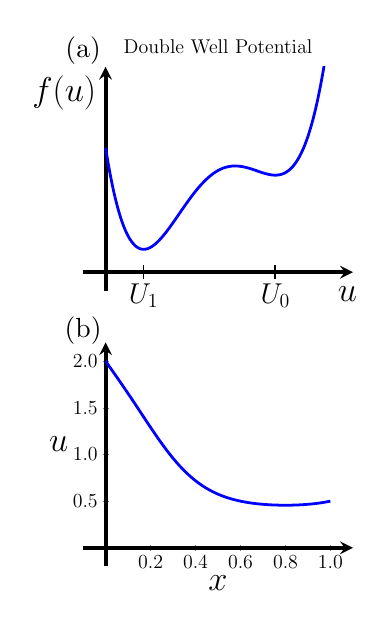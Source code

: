 \begin{tikzpicture}[scale=0.5]

\begin{axis}[
  at = {(0cm,0cm)},
  axis line style = {line width=3pt},
  axis lines=middle,
  enlargelimits = true,
  x label style={at={(axis description cs:0.98,0.04)},anchor=north},
  xlabel = {\Huge $u$},
  y label style={at={(axis description cs:-0.07,0.98)},anchor=north},
  ylabel = {\Huge $f(u)$},
  every major tick/.append style={very thick, major tick length=10pt, black},
  xtick = {4.229e-01,1.887e+00},
  xticklabels = {\huge $U_1$,\huge $U_0$},
  ytick = \empty,
  xmin = 0,
  xmax = 2.5,
  ymin = 0,
  ymax = 1.5,
  title = {\Large Double Well Potential}
]

\addplot[blue,line width=2.0pt] coordinates{
(0.0e+00,1.0e+00)
(2.502e-03,9.885e-01)
(5.005e-03,9.772e-01)
(7.508e-03,9.659e-01)
(1.001e-02,9.548e-01)
(1.251e-02,9.437e-01)
(1.502e-02,9.328e-01)
(1.752e-02,9.219e-01)
(2.002e-02,9.112e-01)
(2.252e-02,9.005e-01)
(2.502e-02,8.9e-01)
(2.753e-02,8.795e-01)
(3.003e-02,8.692e-01)
(3.253e-02,8.589e-01)
(3.503e-02,8.488e-01)
(3.754e-02,8.387e-01)
(4.004e-02,8.287e-01)
(4.254e-02,8.188e-01)
(4.505e-02,8.091e-01)
(4.755e-02,7.994e-01)
(5.005e-02,7.898e-01)
(5.255e-02,7.803e-01)
(5.505e-02,7.709e-01)
(5.756e-02,7.616e-01)
(6.006e-02,7.524e-01)
(6.256e-02,7.433e-01)
(6.506e-02,7.343e-01)
(6.757e-02,7.253e-01)
(7.007e-02,7.165e-01)
(7.257e-02,7.077e-01)
(7.508e-02,6.991e-01)
(7.758e-02,6.905e-01)
(8.008e-02,6.82e-01)
(8.258e-02,6.736e-01)
(8.508e-02,6.653e-01)
(8.759e-02,6.571e-01)
(9.009e-02,6.489e-01)
(9.259e-02,6.409e-01)
(9.509e-02,6.33e-01)
(9.76e-02,6.251e-01)
(1.001e-01,6.173e-01)
(1.026e-01,6.096e-01)
(1.051e-01,6.02e-01)
(1.076e-01,5.944e-01)
(1.101e-01,5.87e-01)
(1.126e-01,5.796e-01)
(1.151e-01,5.723e-01)
(1.176e-01,5.651e-01)
(1.201e-01,5.58e-01)
(1.226e-01,5.51e-01)
(1.251e-01,5.44e-01)
(1.276e-01,5.372e-01)
(1.301e-01,5.304e-01)
(1.326e-01,5.237e-01)
(1.351e-01,5.17e-01)
(1.376e-01,5.105e-01)
(1.401e-01,5.04e-01)
(1.426e-01,4.976e-01)
(1.452e-01,4.913e-01)
(1.476e-01,4.851e-01)
(1.502e-01,4.789e-01)
(1.526e-01,4.728e-01)
(1.552e-01,4.668e-01)
(1.577e-01,4.609e-01)
(1.602e-01,4.55e-01)
(1.627e-01,4.492e-01)
(1.652e-01,4.435e-01)
(1.677e-01,4.379e-01)
(1.702e-01,4.323e-01)
(1.727e-01,4.268e-01)
(1.752e-01,4.214e-01)
(1.777e-01,4.161e-01)
(1.802e-01,4.108e-01)
(1.827e-01,4.056e-01)
(1.852e-01,4.005e-01)
(1.877e-01,3.954e-01)
(1.902e-01,3.905e-01)
(1.927e-01,3.855e-01)
(1.952e-01,3.807e-01)
(1.977e-01,3.759e-01)
(2.002e-01,3.712e-01)
(2.027e-01,3.666e-01)
(2.052e-01,3.62e-01)
(2.077e-01,3.575e-01)
(2.102e-01,3.531e-01)
(2.127e-01,3.487e-01)
(2.152e-01,3.444e-01)
(2.177e-01,3.402e-01)
(2.202e-01,3.36e-01)
(2.227e-01,3.319e-01)
(2.252e-01,3.279e-01)
(2.277e-01,3.239e-01)
(2.302e-01,3.2e-01)
(2.327e-01,3.162e-01)
(2.352e-01,3.124e-01)
(2.377e-01,3.087e-01)
(2.402e-01,3.05e-01)
(2.427e-01,3.015e-01)
(2.453e-01,2.979e-01)
(2.478e-01,2.945e-01)
(2.502e-01,2.911e-01)
(2.527e-01,2.877e-01)
(2.553e-01,2.845e-01)
(2.578e-01,2.812e-01)
(2.603e-01,2.781e-01)
(2.628e-01,2.75e-01)
(2.653e-01,2.719e-01)
(2.678e-01,2.689e-01)
(2.703e-01,2.66e-01)
(2.728e-01,2.631e-01)
(2.753e-01,2.603e-01)
(2.778e-01,2.576e-01)
(2.803e-01,2.549e-01)
(2.828e-01,2.522e-01)
(2.853e-01,2.497e-01)
(2.878e-01,2.471e-01)
(2.903e-01,2.447e-01)
(2.928e-01,2.422e-01)
(2.953e-01,2.399e-01)
(2.978e-01,2.376e-01)
(3.003e-01,2.353e-01)
(3.028e-01,2.331e-01)
(3.053e-01,2.31e-01)
(3.078e-01,2.289e-01)
(3.103e-01,2.269e-01)
(3.128e-01,2.249e-01)
(3.153e-01,2.229e-01)
(3.178e-01,2.211e-01)
(3.203e-01,2.192e-01)
(3.228e-01,2.174e-01)
(3.253e-01,2.157e-01)
(3.278e-01,2.14e-01)
(3.303e-01,2.124e-01)
(3.328e-01,2.108e-01)
(3.353e-01,2.093e-01)
(3.378e-01,2.078e-01)
(3.403e-01,2.063e-01)
(3.428e-01,2.05e-01)
(3.454e-01,2.036e-01)
(3.478e-01,2.023e-01)
(3.503e-01,2.011e-01)
(3.529e-01,1.999e-01)
(3.554e-01,1.987e-01)
(3.579e-01,1.976e-01)
(3.604e-01,1.966e-01)
(3.629e-01,1.956e-01)
(3.654e-01,1.946e-01)
(3.679e-01,1.937e-01)
(3.704e-01,1.928e-01)
(3.729e-01,1.919e-01)
(3.754e-01,1.911e-01)
(3.779e-01,1.904e-01)
(3.804e-01,1.897e-01)
(3.829e-01,1.89e-01)
(3.854e-01,1.884e-01)
(3.879e-01,1.878e-01)
(3.904e-01,1.873e-01)
(3.929e-01,1.868e-01)
(3.954e-01,1.863e-01)
(3.979e-01,1.859e-01)
(4.004e-01,1.855e-01)
(4.029e-01,1.852e-01)
(4.054e-01,1.849e-01)
(4.079e-01,1.847e-01)
(4.104e-01,1.844e-01)
(4.129e-01,1.843e-01)
(4.154e-01,1.841e-01)
(4.179e-01,1.84e-01)
(4.204e-01,1.84e-01)
(4.229e-01,1.839e-01)
(4.254e-01,1.84e-01)
(4.279e-01,1.84e-01)
(4.304e-01,1.841e-01)
(4.329e-01,1.842e-01)
(4.354e-01,1.844e-01)
(4.379e-01,1.846e-01)
(4.404e-01,1.848e-01)
(4.429e-01,1.851e-01)
(4.455e-01,1.854e-01)
(4.479e-01,1.857e-01)
(4.505e-01,1.861e-01)
(4.529e-01,1.865e-01)
(4.555e-01,1.869e-01)
(4.58e-01,1.874e-01)
(4.605e-01,1.879e-01)
(4.63e-01,1.884e-01)
(4.655e-01,1.89e-01)
(4.68e-01,1.896e-01)
(4.705e-01,1.902e-01)
(4.73e-01,1.909e-01)
(4.755e-01,1.916e-01)
(4.78e-01,1.923e-01)
(4.805e-01,1.931e-01)
(4.83e-01,1.939e-01)
(4.855e-01,1.947e-01)
(4.88e-01,1.955e-01)
(4.905e-01,1.964e-01)
(4.93e-01,1.973e-01)
(4.955e-01,1.982e-01)
(4.98e-01,1.992e-01)
(5.005e-01,2.002e-01)
(5.03e-01,2.012e-01)
(5.055e-01,2.023e-01)
(5.08e-01,2.034e-01)
(5.105e-01,2.045e-01)
(5.13e-01,2.056e-01)
(5.155e-01,2.067e-01)
(5.18e-01,2.079e-01)
(5.205e-01,2.091e-01)
(5.23e-01,2.104e-01)
(5.255e-01,2.116e-01)
(5.28e-01,2.129e-01)
(5.305e-01,2.142e-01)
(5.33e-01,2.156e-01)
(5.355e-01,2.169e-01)
(5.38e-01,2.183e-01)
(5.405e-01,2.197e-01)
(5.43e-01,2.212e-01)
(5.455e-01,2.226e-01)
(5.481e-01,2.241e-01)
(5.505e-01,2.256e-01)
(5.53e-01,2.271e-01)
(5.556e-01,2.287e-01)
(5.581e-01,2.302e-01)
(5.606e-01,2.318e-01)
(5.631e-01,2.334e-01)
(5.656e-01,2.351e-01)
(5.681e-01,2.367e-01)
(5.706e-01,2.384e-01)
(5.731e-01,2.401e-01)
(5.756e-01,2.418e-01)
(5.781e-01,2.436e-01)
(5.806e-01,2.453e-01)
(5.831e-01,2.471e-01)
(5.856e-01,2.489e-01)
(5.881e-01,2.507e-01)
(5.906e-01,2.525e-01)
(5.931e-01,2.544e-01)
(5.956e-01,2.563e-01)
(5.981e-01,2.582e-01)
(6.006e-01,2.601e-01)
(6.031e-01,2.62e-01)
(6.056e-01,2.639e-01)
(6.081e-01,2.659e-01)
(6.106e-01,2.679e-01)
(6.131e-01,2.699e-01)
(6.156e-01,2.719e-01)
(6.181e-01,2.739e-01)
(6.206e-01,2.759e-01)
(6.231e-01,2.78e-01)
(6.256e-01,2.801e-01)
(6.281e-01,2.821e-01)
(6.306e-01,2.842e-01)
(6.331e-01,2.864e-01)
(6.356e-01,2.885e-01)
(6.381e-01,2.906e-01)
(6.406e-01,2.928e-01)
(6.431e-01,2.95e-01)
(6.457e-01,2.972e-01)
(6.481e-01,2.994e-01)
(6.506e-01,3.016e-01)
(6.532e-01,3.038e-01)
(6.557e-01,3.061e-01)
(6.582e-01,3.083e-01)
(6.607e-01,3.106e-01)
(6.632e-01,3.128e-01)
(6.657e-01,3.151e-01)
(6.682e-01,3.174e-01)
(6.707e-01,3.197e-01)
(6.732e-01,3.221e-01)
(6.757e-01,3.244e-01)
(6.782e-01,3.267e-01)
(6.807e-01,3.291e-01)
(6.832e-01,3.315e-01)
(6.857e-01,3.338e-01)
(6.882e-01,3.362e-01)
(6.907e-01,3.386e-01)
(6.932e-01,3.41e-01)
(6.957e-01,3.434e-01)
(6.982e-01,3.458e-01)
(7.007e-01,3.483e-01)
(7.032e-01,3.507e-01)
(7.057e-01,3.532e-01)
(7.082e-01,3.556e-01)
(7.107e-01,3.581e-01)
(7.132e-01,3.606e-01)
(7.157e-01,3.63e-01)
(7.182e-01,3.655e-01)
(7.207e-01,3.68e-01)
(7.232e-01,3.705e-01)
(7.257e-01,3.73e-01)
(7.282e-01,3.755e-01)
(7.307e-01,3.781e-01)
(7.332e-01,3.806e-01)
(7.357e-01,3.831e-01)
(7.382e-01,3.857e-01)
(7.407e-01,3.882e-01)
(7.432e-01,3.908e-01)
(7.457e-01,3.933e-01)
(7.482e-01,3.959e-01)
(7.508e-01,3.984e-01)
(7.532e-01,4.01e-01)
(7.558e-01,4.036e-01)
(7.583e-01,4.061e-01)
(7.608e-01,4.087e-01)
(7.633e-01,4.113e-01)
(7.658e-01,4.139e-01)
(7.683e-01,4.165e-01)
(7.708e-01,4.191e-01)
(7.733e-01,4.217e-01)
(7.758e-01,4.243e-01)
(7.783e-01,4.269e-01)
(7.808e-01,4.295e-01)
(7.833e-01,4.321e-01)
(7.858e-01,4.347e-01)
(7.883e-01,4.373e-01)
(7.908e-01,4.4e-01)
(7.933e-01,4.426e-01)
(7.958e-01,4.452e-01)
(7.983e-01,4.478e-01)
(8.008e-01,4.504e-01)
(8.033e-01,4.531e-01)
(8.058e-01,4.557e-01)
(8.083e-01,4.583e-01)
(8.108e-01,4.609e-01)
(8.133e-01,4.636e-01)
(8.158e-01,4.662e-01)
(8.183e-01,4.688e-01)
(8.208e-01,4.714e-01)
(8.233e-01,4.741e-01)
(8.258e-01,4.767e-01)
(8.283e-01,4.793e-01)
(8.308e-01,4.819e-01)
(8.333e-01,4.846e-01)
(8.358e-01,4.872e-01)
(8.383e-01,4.898e-01)
(8.408e-01,4.924e-01)
(8.433e-01,4.95e-01)
(8.459e-01,4.977e-01)
(8.483e-01,5.003e-01)
(8.508e-01,5.029e-01)
(8.534e-01,5.055e-01)
(8.559e-01,5.081e-01)
(8.584e-01,5.107e-01)
(8.609e-01,5.133e-01)
(8.634e-01,5.159e-01)
(8.659e-01,5.185e-01)
(8.684e-01,5.211e-01)
(8.709e-01,5.237e-01)
(8.734e-01,5.263e-01)
(8.759e-01,5.289e-01)
(8.784e-01,5.315e-01)
(8.809e-01,5.34e-01)
(8.834e-01,5.366e-01)
(8.859e-01,5.392e-01)
(8.884e-01,5.418e-01)
(8.909e-01,5.443e-01)
(8.934e-01,5.469e-01)
(8.959e-01,5.494e-01)
(8.984e-01,5.52e-01)
(9.009e-01,5.545e-01)
(9.034e-01,5.571e-01)
(9.059e-01,5.596e-01)
(9.084e-01,5.621e-01)
(9.109e-01,5.646e-01)
(9.134e-01,5.671e-01)
(9.159e-01,5.697e-01)
(9.184e-01,5.722e-01)
(9.209e-01,5.747e-01)
(9.234e-01,5.772e-01)
(9.259e-01,5.796e-01)
(9.284e-01,5.821e-01)
(9.309e-01,5.846e-01)
(9.334e-01,5.871e-01)
(9.359e-01,5.895e-01)
(9.384e-01,5.92e-01)
(9.409e-01,5.944e-01)
(9.434e-01,5.969e-01)
(9.46e-01,5.993e-01)
(9.485e-01,6.018e-01)
(9.509e-01,6.042e-01)
(9.534e-01,6.066e-01)
(9.56e-01,6.09e-01)
(9.585e-01,6.114e-01)
(9.61e-01,6.138e-01)
(9.635e-01,6.162e-01)
(9.66e-01,6.185e-01)
(9.685e-01,6.209e-01)
(9.71e-01,6.233e-01)
(9.735e-01,6.256e-01)
(9.76e-01,6.28e-01)
(9.785e-01,6.303e-01)
(9.81e-01,6.326e-01)
(9.835e-01,6.349e-01)
(9.86e-01,6.372e-01)
(9.885e-01,6.395e-01)
(9.91e-01,6.418e-01)
(9.935e-01,6.441e-01)
(9.96e-01,6.464e-01)
(9.985e-01,6.487e-01)
(1.001e+00,6.509e-01)
(1.004e+00,6.531e-01)
(1.006e+00,6.554e-01)
(1.008e+00,6.576e-01)
(1.011e+00,6.598e-01)
(1.014e+00,6.62e-01)
(1.016e+00,6.642e-01)
(1.018e+00,6.664e-01)
(1.021e+00,6.686e-01)
(1.024e+00,6.707e-01)
(1.026e+00,6.729e-01)
(1.028e+00,6.75e-01)
(1.031e+00,6.772e-01)
(1.034e+00,6.793e-01)
(1.036e+00,6.814e-01)
(1.038e+00,6.835e-01)
(1.041e+00,6.856e-01)
(1.044e+00,6.877e-01)
(1.046e+00,6.898e-01)
(1.048e+00,6.918e-01)
(1.051e+00,6.939e-01)
(1.054e+00,6.959e-01)
(1.056e+00,6.979e-01)
(1.059e+00,6.999e-01)
(1.061e+00,7.019e-01)
(1.064e+00,7.039e-01)
(1.066e+00,7.059e-01)
(1.069e+00,7.079e-01)
(1.071e+00,7.098e-01)
(1.074e+00,7.118e-01)
(1.076e+00,7.137e-01)
(1.079e+00,7.156e-01)
(1.081e+00,7.176e-01)
(1.084e+00,7.194e-01)
(1.086e+00,7.213e-01)
(1.089e+00,7.232e-01)
(1.091e+00,7.251e-01)
(1.094e+00,7.269e-01)
(1.096e+00,7.288e-01)
(1.099e+00,7.306e-01)
(1.101e+00,7.324e-01)
(1.104e+00,7.342e-01)
(1.106e+00,7.36e-01)
(1.109e+00,7.378e-01)
(1.111e+00,7.395e-01)
(1.114e+00,7.413e-01)
(1.116e+00,7.43e-01)
(1.119e+00,7.447e-01)
(1.121e+00,7.464e-01)
(1.124e+00,7.481e-01)
(1.126e+00,7.498e-01)
(1.129e+00,7.515e-01)
(1.131e+00,7.532e-01)
(1.134e+00,7.548e-01)
(1.136e+00,7.564e-01)
(1.139e+00,7.581e-01)
(1.141e+00,7.597e-01)
(1.144e+00,7.613e-01)
(1.146e+00,7.628e-01)
(1.149e+00,7.644e-01)
(1.151e+00,7.66e-01)
(1.154e+00,7.675e-01)
(1.156e+00,7.69e-01)
(1.159e+00,7.705e-01)
(1.161e+00,7.721e-01)
(1.164e+00,7.735e-01)
(1.166e+00,7.75e-01)
(1.169e+00,7.765e-01)
(1.171e+00,7.779e-01)
(1.174e+00,7.794e-01)
(1.176e+00,7.808e-01)
(1.179e+00,7.822e-01)
(1.181e+00,7.836e-01)
(1.184e+00,7.849e-01)
(1.186e+00,7.863e-01)
(1.189e+00,7.877e-01)
(1.191e+00,7.89e-01)
(1.194e+00,7.903e-01)
(1.196e+00,7.916e-01)
(1.199e+00,7.929e-01)
(1.201e+00,7.942e-01)
(1.204e+00,7.955e-01)
(1.206e+00,7.967e-01)
(1.209e+00,7.98e-01)
(1.211e+00,7.992e-01)
(1.214e+00,8.004e-01)
(1.216e+00,8.016e-01)
(1.219e+00,8.028e-01)
(1.221e+00,8.04e-01)
(1.224e+00,8.051e-01)
(1.226e+00,8.063e-01)
(1.229e+00,8.074e-01)
(1.231e+00,8.085e-01)
(1.234e+00,8.096e-01)
(1.236e+00,8.107e-01)
(1.239e+00,8.118e-01)
(1.241e+00,8.128e-01)
(1.244e+00,8.139e-01)
(1.246e+00,8.149e-01)
(1.249e+00,8.159e-01)
(1.251e+00,8.169e-01)
(1.254e+00,8.179e-01)
(1.256e+00,8.189e-01)
(1.259e+00,8.198e-01)
(1.261e+00,8.208e-01)
(1.264e+00,8.217e-01)
(1.266e+00,8.226e-01)
(1.269e+00,8.235e-01)
(1.271e+00,8.244e-01)
(1.274e+00,8.253e-01)
(1.276e+00,8.261e-01)
(1.279e+00,8.27e-01)
(1.281e+00,8.278e-01)
(1.284e+00,8.286e-01)
(1.286e+00,8.294e-01)
(1.289e+00,8.302e-01)
(1.291e+00,8.31e-01)
(1.294e+00,8.318e-01)
(1.296e+00,8.325e-01)
(1.299e+00,8.332e-01)
(1.301e+00,8.34e-01)
(1.304e+00,8.347e-01)
(1.306e+00,8.354e-01)
(1.309e+00,8.361e-01)
(1.311e+00,8.367e-01)
(1.314e+00,8.374e-01)
(1.316e+00,8.38e-01)
(1.319e+00,8.386e-01)
(1.321e+00,8.392e-01)
(1.324e+00,8.398e-01)
(1.326e+00,8.404e-01)
(1.329e+00,8.41e-01)
(1.331e+00,8.415e-01)
(1.334e+00,8.421e-01)
(1.336e+00,8.426e-01)
(1.339e+00,8.431e-01)
(1.341e+00,8.436e-01)
(1.344e+00,8.441e-01)
(1.346e+00,8.446e-01)
(1.349e+00,8.45e-01)
(1.351e+00,8.455e-01)
(1.354e+00,8.459e-01)
(1.356e+00,8.463e-01)
(1.359e+00,8.468e-01)
(1.361e+00,8.472e-01)
(1.364e+00,8.475e-01)
(1.366e+00,8.479e-01)
(1.369e+00,8.483e-01)
(1.371e+00,8.486e-01)
(1.374e+00,8.489e-01)
(1.376e+00,8.492e-01)
(1.379e+00,8.495e-01)
(1.381e+00,8.498e-01)
(1.384e+00,8.501e-01)
(1.386e+00,8.504e-01)
(1.389e+00,8.506e-01)
(1.391e+00,8.509e-01)
(1.394e+00,8.511e-01)
(1.396e+00,8.513e-01)
(1.399e+00,8.515e-01)
(1.401e+00,8.517e-01)
(1.404e+00,8.519e-01)
(1.406e+00,8.521e-01)
(1.409e+00,8.522e-01)
(1.411e+00,8.523e-01)
(1.414e+00,8.525e-01)
(1.416e+00,8.526e-01)
(1.419e+00,8.527e-01)
(1.421e+00,8.528e-01)
(1.424e+00,8.529e-01)
(1.426e+00,8.529e-01)
(1.429e+00,8.53e-01)
(1.431e+00,8.53e-01)
(1.434e+00,8.531e-01)
(1.436e+00,8.531e-01)
(1.439e+00,8.531e-01)
(1.441e+00,8.531e-01)
(1.444e+00,8.531e-01)
(1.446e+00,8.531e-01)
(1.449e+00,8.53e-01)
(1.452e+00,8.53e-01)
(1.454e+00,8.529e-01)
(1.456e+00,8.528e-01)
(1.459e+00,8.528e-01)
(1.462e+00,8.527e-01)
(1.464e+00,8.526e-01)
(1.466e+00,8.525e-01)
(1.469e+00,8.524e-01)
(1.472e+00,8.522e-01)
(1.474e+00,8.521e-01)
(1.476e+00,8.519e-01)
(1.479e+00,8.518e-01)
(1.482e+00,8.516e-01)
(1.484e+00,8.514e-01)
(1.486e+00,8.512e-01)
(1.489e+00,8.51e-01)
(1.492e+00,8.508e-01)
(1.494e+00,8.506e-01)
(1.496e+00,8.503e-01)
(1.499e+00,8.501e-01)
(1.502e+00,8.498e-01)
(1.504e+00,8.496e-01)
(1.506e+00,8.493e-01)
(1.509e+00,8.49e-01)
(1.512e+00,8.488e-01)
(1.514e+00,8.485e-01)
(1.516e+00,8.482e-01)
(1.519e+00,8.478e-01)
(1.522e+00,8.475e-01)
(1.524e+00,8.472e-01)
(1.526e+00,8.468e-01)
(1.529e+00,8.465e-01)
(1.532e+00,8.461e-01)
(1.534e+00,8.458e-01)
(1.536e+00,8.454e-01)
(1.539e+00,8.45e-01)
(1.542e+00,8.446e-01)
(1.544e+00,8.442e-01)
(1.546e+00,8.438e-01)
(1.549e+00,8.434e-01)
(1.552e+00,8.43e-01)
(1.554e+00,8.426e-01)
(1.557e+00,8.421e-01)
(1.559e+00,8.417e-01)
(1.562e+00,8.412e-01)
(1.564e+00,8.408e-01)
(1.567e+00,8.403e-01)
(1.569e+00,8.399e-01)
(1.572e+00,8.394e-01)
(1.574e+00,8.389e-01)
(1.577e+00,8.384e-01)
(1.579e+00,8.379e-01)
(1.582e+00,8.374e-01)
(1.584e+00,8.369e-01)
(1.587e+00,8.364e-01)
(1.589e+00,8.359e-01)
(1.592e+00,8.354e-01)
(1.594e+00,8.349e-01)
(1.597e+00,8.343e-01)
(1.599e+00,8.338e-01)
(1.602e+00,8.332e-01)
(1.604e+00,8.327e-01)
(1.607e+00,8.322e-01)
(1.609e+00,8.316e-01)
(1.612e+00,8.31e-01)
(1.614e+00,8.305e-01)
(1.617e+00,8.299e-01)
(1.619e+00,8.293e-01)
(1.622e+00,8.288e-01)
(1.624e+00,8.282e-01)
(1.627e+00,8.276e-01)
(1.629e+00,8.27e-01)
(1.632e+00,8.264e-01)
(1.634e+00,8.258e-01)
(1.637e+00,8.252e-01)
(1.639e+00,8.246e-01)
(1.642e+00,8.24e-01)
(1.644e+00,8.234e-01)
(1.647e+00,8.228e-01)
(1.649e+00,8.222e-01)
(1.652e+00,8.216e-01)
(1.654e+00,8.21e-01)
(1.657e+00,8.204e-01)
(1.659e+00,8.198e-01)
(1.662e+00,8.191e-01)
(1.664e+00,8.185e-01)
(1.667e+00,8.179e-01)
(1.669e+00,8.173e-01)
(1.672e+00,8.167e-01)
(1.674e+00,8.16e-01)
(1.677e+00,8.154e-01)
(1.679e+00,8.148e-01)
(1.682e+00,8.142e-01)
(1.684e+00,8.135e-01)
(1.687e+00,8.129e-01)
(1.689e+00,8.123e-01)
(1.692e+00,8.117e-01)
(1.694e+00,8.11e-01)
(1.697e+00,8.104e-01)
(1.699e+00,8.098e-01)
(1.702e+00,8.092e-01)
(1.704e+00,8.086e-01)
(1.707e+00,8.079e-01)
(1.709e+00,8.073e-01)
(1.712e+00,8.067e-01)
(1.714e+00,8.061e-01)
(1.717e+00,8.055e-01)
(1.719e+00,8.049e-01)
(1.722e+00,8.043e-01)
(1.724e+00,8.037e-01)
(1.727e+00,8.031e-01)
(1.729e+00,8.025e-01)
(1.732e+00,8.019e-01)
(1.734e+00,8.013e-01)
(1.737e+00,8.007e-01)
(1.739e+00,8.001e-01)
(1.742e+00,7.995e-01)
(1.744e+00,7.99e-01)
(1.747e+00,7.984e-01)
(1.749e+00,7.978e-01)
(1.752e+00,7.973e-01)
(1.754e+00,7.967e-01)
(1.757e+00,7.962e-01)
(1.759e+00,7.956e-01)
(1.762e+00,7.951e-01)
(1.764e+00,7.945e-01)
(1.767e+00,7.94e-01)
(1.769e+00,7.935e-01)
(1.772e+00,7.93e-01)
(1.774e+00,7.924e-01)
(1.777e+00,7.919e-01)
(1.779e+00,7.914e-01)
(1.782e+00,7.91e-01)
(1.784e+00,7.905e-01)
(1.787e+00,7.9e-01)
(1.789e+00,7.895e-01)
(1.792e+00,7.891e-01)
(1.794e+00,7.886e-01)
(1.797e+00,7.882e-01)
(1.799e+00,7.877e-01)
(1.802e+00,7.873e-01)
(1.804e+00,7.869e-01)
(1.807e+00,7.865e-01)
(1.809e+00,7.861e-01)
(1.812e+00,7.857e-01)
(1.814e+00,7.853e-01)
(1.817e+00,7.849e-01)
(1.819e+00,7.846e-01)
(1.822e+00,7.842e-01)
(1.824e+00,7.839e-01)
(1.827e+00,7.835e-01)
(1.829e+00,7.832e-01)
(1.832e+00,7.829e-01)
(1.834e+00,7.826e-01)
(1.837e+00,7.823e-01)
(1.839e+00,7.82e-01)
(1.842e+00,7.818e-01)
(1.844e+00,7.815e-01)
(1.847e+00,7.813e-01)
(1.849e+00,7.811e-01)
(1.852e+00,7.809e-01)
(1.854e+00,7.806e-01)
(1.857e+00,7.805e-01)
(1.859e+00,7.803e-01)
(1.862e+00,7.801e-01)
(1.864e+00,7.8e-01)
(1.867e+00,7.799e-01)
(1.869e+00,7.798e-01)
(1.872e+00,7.796e-01)
(1.874e+00,7.796e-01)
(1.877e+00,7.795e-01)
(1.879e+00,7.794e-01)
(1.882e+00,7.794e-01)
(1.884e+00,7.794e-01)
(1.887e+00,7.794e-01)
(1.889e+00,7.794e-01)
(1.892e+00,7.794e-01)
(1.894e+00,7.794e-01)
(1.897e+00,7.795e-01)
(1.899e+00,7.796e-01)
(1.902e+00,7.797e-01)
(1.904e+00,7.798e-01)
(1.907e+00,7.799e-01)
(1.909e+00,7.801e-01)
(1.912e+00,7.802e-01)
(1.914e+00,7.804e-01)
(1.917e+00,7.806e-01)
(1.919e+00,7.809e-01)
(1.922e+00,7.811e-01)
(1.924e+00,7.814e-01)
(1.927e+00,7.816e-01)
(1.929e+00,7.819e-01)
(1.932e+00,7.823e-01)
(1.934e+00,7.826e-01)
(1.937e+00,7.83e-01)
(1.939e+00,7.834e-01)
(1.942e+00,7.838e-01)
(1.944e+00,7.842e-01)
(1.947e+00,7.847e-01)
(1.949e+00,7.851e-01)
(1.952e+00,7.856e-01)
(1.954e+00,7.862e-01)
(1.957e+00,7.867e-01)
(1.96e+00,7.873e-01)
(1.962e+00,7.879e-01)
(1.964e+00,7.885e-01)
(1.967e+00,7.891e-01)
(1.97e+00,7.898e-01)
(1.972e+00,7.905e-01)
(1.974e+00,7.912e-01)
(1.977e+00,7.92e-01)
(1.98e+00,7.927e-01)
(1.982e+00,7.935e-01)
(1.984e+00,7.943e-01)
(1.987e+00,7.952e-01)
(1.99e+00,7.96e-01)
(1.992e+00,7.969e-01)
(1.994e+00,7.979e-01)
(1.997e+00,7.988e-01)
(2.0e+00,7.998e-01)
(2.002e+00,8.008e-01)
(2.005e+00,8.018e-01)
(2.007e+00,8.029e-01)
(2.01e+00,8.04e-01)
(2.012e+00,8.051e-01)
(2.014e+00,8.063e-01)
(2.017e+00,8.075e-01)
(2.019e+00,8.087e-01)
(2.022e+00,8.099e-01)
(2.025e+00,8.112e-01)
(2.027e+00,8.125e-01)
(2.03e+00,8.139e-01)
(2.032e+00,8.152e-01)
(2.034e+00,8.166e-01)
(2.037e+00,8.181e-01)
(2.039e+00,8.195e-01)
(2.042e+00,8.21e-01)
(2.045e+00,8.226e-01)
(2.047e+00,8.241e-01)
(2.05e+00,8.257e-01)
(2.052e+00,8.274e-01)
(2.055e+00,8.29e-01)
(2.057e+00,8.307e-01)
(2.06e+00,8.325e-01)
(2.062e+00,8.342e-01)
(2.065e+00,8.36e-01)
(2.067e+00,8.379e-01)
(2.07e+00,8.398e-01)
(2.072e+00,8.417e-01)
(2.075e+00,8.436e-01)
(2.077e+00,8.456e-01)
(2.08e+00,8.476e-01)
(2.082e+00,8.497e-01)
(2.085e+00,8.518e-01)
(2.087e+00,8.539e-01)
(2.09e+00,8.561e-01)
(2.092e+00,8.583e-01)
(2.095e+00,8.606e-01)
(2.097e+00,8.629e-01)
(2.1e+00,8.652e-01)
(2.102e+00,8.676e-01)
(2.105e+00,8.7e-01)
(2.107e+00,8.725e-01)
(2.11e+00,8.75e-01)
(2.112e+00,8.775e-01)
(2.115e+00,8.801e-01)
(2.117e+00,8.827e-01)
(2.12e+00,8.854e-01)
(2.122e+00,8.881e-01)
(2.125e+00,8.908e-01)
(2.127e+00,8.936e-01)
(2.13e+00,8.965e-01)
(2.132e+00,8.994e-01)
(2.135e+00,9.023e-01)
(2.137e+00,9.053e-01)
(2.14e+00,9.083e-01)
(2.142e+00,9.113e-01)
(2.145e+00,9.145e-01)
(2.147e+00,9.176e-01)
(2.15e+00,9.208e-01)
(2.152e+00,9.241e-01)
(2.155e+00,9.274e-01)
(2.157e+00,9.307e-01)
(2.16e+00,9.341e-01)
(2.162e+00,9.375e-01)
(2.165e+00,9.41e-01)
(2.167e+00,9.445e-01)
(2.17e+00,9.481e-01)
(2.172e+00,9.518e-01)
(2.175e+00,9.554e-01)
(2.177e+00,9.592e-01)
(2.18e+00,9.63e-01)
(2.182e+00,9.668e-01)
(2.185e+00,9.707e-01)
(2.187e+00,9.746e-01)
(2.19e+00,9.786e-01)
(2.192e+00,9.826e-01)
(2.195e+00,9.867e-01)
(2.197e+00,9.909e-01)
(2.2e+00,9.951e-01)
(2.202e+00,9.993e-01)
(2.205e+00,1.004e+00)
(2.207e+00,1.008e+00)
(2.21e+00,1.012e+00)
(2.212e+00,1.017e+00)
(2.215e+00,1.021e+00)
(2.217e+00,1.026e+00)
(2.22e+00,1.031e+00)
(2.222e+00,1.035e+00)
(2.225e+00,1.04e+00)
(2.227e+00,1.045e+00)
(2.23e+00,1.05e+00)
(2.232e+00,1.055e+00)
(2.235e+00,1.06e+00)
(2.237e+00,1.065e+00)
(2.24e+00,1.07e+00)
(2.242e+00,1.075e+00)
(2.245e+00,1.08e+00)
(2.247e+00,1.085e+00)
(2.25e+00,1.091e+00)
(2.252e+00,1.096e+00)
(2.255e+00,1.102e+00)
(2.257e+00,1.107e+00)
(2.26e+00,1.113e+00)
(2.262e+00,1.119e+00)
(2.265e+00,1.124e+00)
(2.267e+00,1.13e+00)
(2.27e+00,1.136e+00)
(2.272e+00,1.142e+00)
(2.275e+00,1.148e+00)
(2.277e+00,1.154e+00)
(2.28e+00,1.16e+00)
(2.282e+00,1.166e+00)
(2.285e+00,1.172e+00)
(2.287e+00,1.179e+00)
(2.29e+00,1.185e+00)
(2.292e+00,1.191e+00)
(2.295e+00,1.198e+00)
(2.297e+00,1.204e+00)
(2.3e+00,1.211e+00)
(2.302e+00,1.218e+00)
(2.305e+00,1.224e+00)
(2.307e+00,1.231e+00)
(2.31e+00,1.238e+00)
(2.312e+00,1.245e+00)
(2.315e+00,1.252e+00)
(2.317e+00,1.26e+00)
(2.32e+00,1.267e+00)
(2.322e+00,1.274e+00)
(2.325e+00,1.281e+00)
(2.327e+00,1.289e+00)
(2.33e+00,1.296e+00)
(2.332e+00,1.304e+00)
(2.335e+00,1.311e+00)
(2.337e+00,1.319e+00)
(2.34e+00,1.327e+00)
(2.342e+00,1.335e+00)
(2.345e+00,1.343e+00)
(2.347e+00,1.351e+00)
(2.35e+00,1.359e+00)
(2.352e+00,1.367e+00)
(2.355e+00,1.375e+00)
(2.357e+00,1.383e+00)
(2.36e+00,1.392e+00)
(2.362e+00,1.4e+00)
(2.365e+00,1.409e+00)
(2.367e+00,1.418e+00)
(2.37e+00,1.426e+00)
(2.372e+00,1.435e+00)
(2.375e+00,1.444e+00)
(2.377e+00,1.453e+00)
(2.38e+00,1.462e+00)
(2.382e+00,1.471e+00)
(2.385e+00,1.48e+00)
(2.387e+00,1.49e+00)
(2.39e+00,1.499e+00)
(2.392e+00,1.508e+00)
(2.395e+00,1.518e+00)
(2.397e+00,1.528e+00)
(2.4e+00,1.537e+00)
(2.402e+00,1.547e+00)
(2.405e+00,1.557e+00)
(2.407e+00,1.567e+00)
(2.41e+00,1.577e+00)
(2.412e+00,1.587e+00)
(2.415e+00,1.597e+00)
(2.417e+00,1.607e+00)
(2.42e+00,1.618e+00)
(2.422e+00,1.628e+00)
(2.425e+00,1.639e+00)
(2.427e+00,1.65e+00)
(2.43e+00,1.66e+00)
(2.432e+00,1.671e+00)
(2.435e+00,1.682e+00)
(2.437e+00,1.693e+00)
(2.44e+00,1.704e+00)
(2.442e+00,1.716e+00)
(2.445e+00,1.727e+00)
(2.447e+00,1.738e+00)
(2.45e+00,1.75e+00)
(2.453e+00,1.761e+00)
(2.455e+00,1.773e+00)
(2.458e+00,1.785e+00)
(2.46e+00,1.797e+00)
(2.462e+00,1.809e+00)
(2.465e+00,1.821e+00)
(2.467e+00,1.833e+00)
(2.47e+00,1.845e+00)
(2.473e+00,1.857e+00)
(2.475e+00,1.87e+00)
(2.478e+00,1.883e+00)
(2.48e+00,1.895e+00)
(2.482e+00,1.908e+00)
(2.485e+00,1.921e+00)
(2.487e+00,1.934e+00)
(2.49e+00,1.947e+00)
(2.493e+00,1.96e+00)
(2.495e+00,1.973e+00)
(2.498e+00,1.986e+00)
(2.5e+00,2.0e+00)
};


\end{axis}

\begin{axis}[
  at = {(0cm,-7cm)},
  axis line style = {line width=3pt},
  axis lines=middle,
  enlargelimits = true,
  x label style={at={(axis description cs:0.5,-0.02)},anchor=north},
  xlabel = {\Huge $x$},
  y label style={at={(axis description cs:-0.09,0.6)},anchor=north},
  ylabel = {\Huge $u$},
%  every major tick/.append style={very thick, major tick length=10pt, black},
  xtick = {0,0.2,0.4,0.6,0.8,1},
  xticklabels = {\Large $0$,\Large $0.2$,\Large $0.4$,\Large $0.6$,\Large
  $0.8$,\Large $1.0$},
  ytick = {0,0.5,1.0,1.5,2.0},
  yticklabels = {\Large $0$,\Large $0.5$,\Large $1.0$,\Large $1.5$,\Large
  $2.0$},
  xmin = 0,
  xmax = 1,
  ymin = 0,
  ymax = 2,
]

\addplot[blue,line width=2.0pt] coordinates{
(4.88e-04,1.998e+00)
(9.761e-04,1.997e+00)
(1.464e-03,1.995e+00)
(1.952e-03,1.993e+00)
(2.44e-03,1.992e+00)
(2.928e-03,1.99e+00)
(3.416e-03,1.988e+00)
(3.904e-03,1.986e+00)
(4.392e-03,1.985e+00)
(4.88e-03,1.983e+00)
(5.369e-03,1.981e+00)
(5.856e-03,1.98e+00)
(6.345e-03,1.978e+00)
(6.833e-03,1.976e+00)
(7.321e-03,1.974e+00)
(7.809e-03,1.973e+00)
(8.297e-03,1.971e+00)
(8.785e-03,1.969e+00)
(9.273e-03,1.968e+00)
(9.761e-03,1.966e+00)
(1.025e-02,1.964e+00)
(1.074e-02,1.963e+00)
(1.123e-02,1.961e+00)
(1.171e-02,1.959e+00)
(1.22e-02,1.958e+00)
(1.269e-02,1.956e+00)
(1.318e-02,1.954e+00)
(1.367e-02,1.952e+00)
(1.415e-02,1.951e+00)
(1.464e-02,1.949e+00)
(1.513e-02,1.947e+00)
(1.562e-02,1.946e+00)
(1.611e-02,1.944e+00)
(1.659e-02,1.942e+00)
(1.708e-02,1.941e+00)
(1.757e-02,1.939e+00)
(1.806e-02,1.937e+00)
(1.855e-02,1.936e+00)
(1.903e-02,1.934e+00)
(1.952e-02,1.932e+00)
(2.001e-02,1.931e+00)
(2.05e-02,1.929e+00)
(2.099e-02,1.927e+00)
(2.147e-02,1.925e+00)
(2.196e-02,1.924e+00)
(2.245e-02,1.922e+00)
(2.294e-02,1.92e+00)
(2.343e-02,1.919e+00)
(2.391e-02,1.917e+00)
(2.44e-02,1.915e+00)
(2.489e-02,1.914e+00)
(2.538e-02,1.912e+00)
(2.587e-02,1.91e+00)
(2.635e-02,1.909e+00)
(2.684e-02,1.907e+00)
(2.733e-02,1.905e+00)
(2.782e-02,1.904e+00)
(2.831e-02,1.902e+00)
(2.88e-02,1.9e+00)
(2.928e-02,1.899e+00)
(2.977e-02,1.897e+00)
(3.026e-02,1.895e+00)
(3.075e-02,1.893e+00)
(3.123e-02,1.892e+00)
(3.172e-02,1.89e+00)
(3.221e-02,1.889e+00)
(3.27e-02,1.887e+00)
(3.319e-02,1.885e+00)
(3.368e-02,1.883e+00)
(3.416e-02,1.882e+00)
(3.465e-02,1.88e+00)
(3.514e-02,1.878e+00)
(3.563e-02,1.877e+00)
(3.611e-02,1.875e+00)
(3.66e-02,1.873e+00)
(3.709e-02,1.872e+00)
(3.758e-02,1.87e+00)
(3.807e-02,1.868e+00)
(3.856e-02,1.867e+00)
(3.904e-02,1.865e+00)
(3.953e-02,1.863e+00)
(4.002e-02,1.862e+00)
(4.051e-02,1.86e+00)
(4.1e-02,1.858e+00)
(4.148e-02,1.857e+00)
(4.197e-02,1.855e+00)
(4.246e-02,1.853e+00)
(4.295e-02,1.851e+00)
(4.344e-02,1.85e+00)
(4.392e-02,1.848e+00)
(4.441e-02,1.846e+00)
(4.49e-02,1.845e+00)
(4.539e-02,1.843e+00)
(4.588e-02,1.841e+00)
(4.636e-02,1.84e+00)
(4.685e-02,1.838e+00)
(4.734e-02,1.836e+00)
(4.783e-02,1.835e+00)
(4.832e-02,1.833e+00)
(4.88e-02,1.831e+00)
(4.929e-02,1.83e+00)
(4.978e-02,1.828e+00)
(5.027e-02,1.826e+00)
(5.076e-02,1.825e+00)
(5.125e-02,1.823e+00)
(5.173e-02,1.821e+00)
(5.222e-02,1.819e+00)
(5.271e-02,1.818e+00)
(5.32e-02,1.816e+00)
(5.369e-02,1.814e+00)
(5.417e-02,1.813e+00)
(5.466e-02,1.811e+00)
(5.515e-02,1.809e+00)
(5.564e-02,1.808e+00)
(5.612e-02,1.806e+00)
(5.661e-02,1.804e+00)
(5.71e-02,1.803e+00)
(5.759e-02,1.801e+00)
(5.808e-02,1.799e+00)
(5.856e-02,1.798e+00)
(5.905e-02,1.796e+00)
(5.954e-02,1.794e+00)
(6.003e-02,1.792e+00)
(6.052e-02,1.791e+00)
(6.101e-02,1.789e+00)
(6.149e-02,1.787e+00)
(6.198e-02,1.786e+00)
(6.247e-02,1.784e+00)
(6.296e-02,1.782e+00)
(6.345e-02,1.78e+00)
(6.393e-02,1.779e+00)
(6.442e-02,1.777e+00)
(6.491e-02,1.775e+00)
(6.54e-02,1.774e+00)
(6.589e-02,1.772e+00)
(6.637e-02,1.77e+00)
(6.686e-02,1.769e+00)
(6.735e-02,1.767e+00)
(6.784e-02,1.765e+00)
(6.833e-02,1.764e+00)
(6.881e-02,1.762e+00)
(6.93e-02,1.76e+00)
(6.979e-02,1.758e+00)
(7.028e-02,1.757e+00)
(7.077e-02,1.755e+00)
(7.125e-02,1.753e+00)
(7.174e-02,1.752e+00)
(7.223e-02,1.75e+00)
(7.272e-02,1.748e+00)
(7.321e-02,1.746e+00)
(7.369e-02,1.745e+00)
(7.418e-02,1.743e+00)
(7.467e-02,1.741e+00)
(7.516e-02,1.74e+00)
(7.565e-02,1.738e+00)
(7.614e-02,1.736e+00)
(7.662e-02,1.734e+00)
(7.711e-02,1.733e+00)
(7.76e-02,1.731e+00)
(7.809e-02,1.729e+00)
(7.857e-02,1.728e+00)
(7.906e-02,1.726e+00)
(7.955e-02,1.724e+00)
(8.004e-02,1.722e+00)
(8.053e-02,1.721e+00)
(8.101e-02,1.719e+00)
(8.15e-02,1.717e+00)
(8.199e-02,1.716e+00)
(8.248e-02,1.714e+00)
(8.297e-02,1.712e+00)
(8.345e-02,1.71e+00)
(8.394e-02,1.709e+00)
(8.443e-02,1.707e+00)
(8.492e-02,1.705e+00)
(8.541e-02,1.704e+00)
(8.59e-02,1.702e+00)
(8.638e-02,1.7e+00)
(8.687e-02,1.698e+00)
(8.736e-02,1.697e+00)
(8.785e-02,1.695e+00)
(8.834e-02,1.693e+00)
(8.882e-02,1.692e+00)
(8.931e-02,1.69e+00)
(8.98e-02,1.688e+00)
(9.029e-02,1.686e+00)
(9.078e-02,1.685e+00)
(9.126e-02,1.683e+00)
(9.175e-02,1.681e+00)
(9.224e-02,1.679e+00)
(9.273e-02,1.678e+00)
(9.322e-02,1.676e+00)
(9.37e-02,1.674e+00)
(9.419e-02,1.673e+00)
(9.468e-02,1.671e+00)
(9.517e-02,1.669e+00)
(9.566e-02,1.667e+00)
(9.614e-02,1.666e+00)
(9.663e-02,1.664e+00)
(9.712e-02,1.662e+00)
(9.761e-02,1.66e+00)
(9.81e-02,1.659e+00)
(9.858e-02,1.657e+00)
(9.907e-02,1.655e+00)
(9.956e-02,1.653e+00)
(1.0e-01,1.652e+00)
(1.005e-01,1.65e+00)
(1.01e-01,1.648e+00)
(1.015e-01,1.647e+00)
(1.02e-01,1.645e+00)
(1.025e-01,1.643e+00)
(1.03e-01,1.641e+00)
(1.035e-01,1.639e+00)
(1.04e-01,1.638e+00)
(1.044e-01,1.636e+00)
(1.049e-01,1.634e+00)
(1.054e-01,1.633e+00)
(1.059e-01,1.631e+00)
(1.064e-01,1.629e+00)
(1.069e-01,1.627e+00)
(1.074e-01,1.626e+00)
(1.079e-01,1.624e+00)
(1.083e-01,1.622e+00)
(1.088e-01,1.62e+00)
(1.093e-01,1.619e+00)
(1.098e-01,1.617e+00)
(1.103e-01,1.615e+00)
(1.108e-01,1.613e+00)
(1.113e-01,1.612e+00)
(1.118e-01,1.61e+00)
(1.123e-01,1.608e+00)
(1.127e-01,1.606e+00)
(1.132e-01,1.605e+00)
(1.137e-01,1.603e+00)
(1.142e-01,1.601e+00)
(1.147e-01,1.599e+00)
(1.152e-01,1.597e+00)
(1.157e-01,1.596e+00)
(1.161e-01,1.594e+00)
(1.166e-01,1.592e+00)
(1.171e-01,1.591e+00)
(1.176e-01,1.589e+00)
(1.181e-01,1.587e+00)
(1.186e-01,1.585e+00)
(1.191e-01,1.583e+00)
(1.196e-01,1.582e+00)
(1.201e-01,1.58e+00)
(1.206e-01,1.578e+00)
(1.21e-01,1.576e+00)
(1.215e-01,1.575e+00)
(1.22e-01,1.573e+00)
(1.225e-01,1.571e+00)
(1.23e-01,1.569e+00)
(1.235e-01,1.568e+00)
(1.24e-01,1.566e+00)
(1.244e-01,1.564e+00)
(1.249e-01,1.562e+00)
(1.254e-01,1.56e+00)
(1.259e-01,1.559e+00)
(1.264e-01,1.557e+00)
(1.269e-01,1.555e+00)
(1.274e-01,1.554e+00)
(1.279e-01,1.552e+00)
(1.284e-01,1.55e+00)
(1.288e-01,1.548e+00)
(1.293e-01,1.546e+00)
(1.298e-01,1.545e+00)
(1.303e-01,1.543e+00)
(1.308e-01,1.541e+00)
(1.313e-01,1.539e+00)
(1.318e-01,1.538e+00)
(1.323e-01,1.536e+00)
(1.327e-01,1.534e+00)
(1.332e-01,1.532e+00)
(1.337e-01,1.53e+00)
(1.342e-01,1.529e+00)
(1.347e-01,1.527e+00)
(1.352e-01,1.525e+00)
(1.357e-01,1.523e+00)
(1.362e-01,1.522e+00)
(1.367e-01,1.52e+00)
(1.371e-01,1.518e+00)
(1.376e-01,1.516e+00)
(1.381e-01,1.514e+00)
(1.386e-01,1.513e+00)
(1.391e-01,1.511e+00)
(1.396e-01,1.509e+00)
(1.401e-01,1.507e+00)
(1.406e-01,1.506e+00)
(1.41e-01,1.504e+00)
(1.415e-01,1.502e+00)
(1.42e-01,1.5e+00)
(1.425e-01,1.498e+00)
(1.43e-01,1.497e+00)
(1.435e-01,1.495e+00)
(1.44e-01,1.493e+00)
(1.445e-01,1.491e+00)
(1.45e-01,1.49e+00)
(1.454e-01,1.488e+00)
(1.459e-01,1.486e+00)
(1.464e-01,1.484e+00)
(1.469e-01,1.482e+00)
(1.474e-01,1.481e+00)
(1.479e-01,1.479e+00)
(1.484e-01,1.477e+00)
(1.488e-01,1.475e+00)
(1.493e-01,1.474e+00)
(1.498e-01,1.472e+00)
(1.503e-01,1.47e+00)
(1.508e-01,1.468e+00)
(1.513e-01,1.466e+00)
(1.518e-01,1.465e+00)
(1.523e-01,1.463e+00)
(1.528e-01,1.461e+00)
(1.532e-01,1.459e+00)
(1.537e-01,1.458e+00)
(1.542e-01,1.456e+00)
(1.547e-01,1.454e+00)
(1.552e-01,1.452e+00)
(1.557e-01,1.45e+00)
(1.562e-01,1.449e+00)
(1.567e-01,1.447e+00)
(1.571e-01,1.445e+00)
(1.576e-01,1.443e+00)
(1.581e-01,1.442e+00)
(1.586e-01,1.44e+00)
(1.591e-01,1.438e+00)
(1.596e-01,1.436e+00)
(1.601e-01,1.434e+00)
(1.606e-01,1.433e+00)
(1.611e-01,1.431e+00)
(1.615e-01,1.429e+00)
(1.62e-01,1.427e+00)
(1.625e-01,1.425e+00)
(1.63e-01,1.424e+00)
(1.635e-01,1.422e+00)
(1.64e-01,1.42e+00)
(1.645e-01,1.418e+00)
(1.65e-01,1.417e+00)
(1.655e-01,1.415e+00)
(1.659e-01,1.413e+00)
(1.664e-01,1.411e+00)
(1.669e-01,1.409e+00)
(1.674e-01,1.408e+00)
(1.679e-01,1.406e+00)
(1.684e-01,1.404e+00)
(1.689e-01,1.402e+00)
(1.694e-01,1.401e+00)
(1.698e-01,1.399e+00)
(1.703e-01,1.397e+00)
(1.708e-01,1.395e+00)
(1.713e-01,1.393e+00)
(1.718e-01,1.392e+00)
(1.723e-01,1.39e+00)
(1.728e-01,1.388e+00)
(1.733e-01,1.386e+00)
(1.737e-01,1.385e+00)
(1.742e-01,1.383e+00)
(1.747e-01,1.381e+00)
(1.752e-01,1.379e+00)
(1.757e-01,1.377e+00)
(1.762e-01,1.376e+00)
(1.767e-01,1.374e+00)
(1.772e-01,1.372e+00)
(1.776e-01,1.37e+00)
(1.781e-01,1.369e+00)
(1.786e-01,1.367e+00)
(1.791e-01,1.365e+00)
(1.796e-01,1.363e+00)
(1.801e-01,1.361e+00)
(1.806e-01,1.36e+00)
(1.811e-01,1.358e+00)
(1.815e-01,1.356e+00)
(1.82e-01,1.354e+00)
(1.825e-01,1.353e+00)
(1.83e-01,1.351e+00)
(1.835e-01,1.349e+00)
(1.84e-01,1.347e+00)
(1.845e-01,1.345e+00)
(1.85e-01,1.344e+00)
(1.855e-01,1.342e+00)
(1.859e-01,1.34e+00)
(1.864e-01,1.338e+00)
(1.869e-01,1.337e+00)
(1.874e-01,1.335e+00)
(1.879e-01,1.333e+00)
(1.884e-01,1.331e+00)
(1.889e-01,1.33e+00)
(1.894e-01,1.328e+00)
(1.899e-01,1.326e+00)
(1.903e-01,1.324e+00)
(1.908e-01,1.323e+00)
(1.913e-01,1.321e+00)
(1.918e-01,1.319e+00)
(1.923e-01,1.317e+00)
(1.928e-01,1.315e+00)
(1.933e-01,1.314e+00)
(1.938e-01,1.312e+00)
(1.942e-01,1.31e+00)
(1.947e-01,1.308e+00)
(1.952e-01,1.307e+00)
(1.957e-01,1.305e+00)
(1.962e-01,1.303e+00)
(1.967e-01,1.301e+00)
(1.972e-01,1.3e+00)
(1.977e-01,1.298e+00)
(1.982e-01,1.296e+00)
(1.986e-01,1.294e+00)
(1.991e-01,1.293e+00)
(1.996e-01,1.291e+00)
(2.001e-01,1.289e+00)
(2.006e-01,1.287e+00)
(2.011e-01,1.286e+00)
(2.016e-01,1.284e+00)
(2.021e-01,1.282e+00)
(2.025e-01,1.28e+00)
(2.03e-01,1.279e+00)
(2.035e-01,1.277e+00)
(2.04e-01,1.275e+00)
(2.045e-01,1.273e+00)
(2.05e-01,1.272e+00)
(2.055e-01,1.27e+00)
(2.059e-01,1.268e+00)
(2.064e-01,1.266e+00)
(2.069e-01,1.265e+00)
(2.074e-01,1.263e+00)
(2.079e-01,1.261e+00)
(2.084e-01,1.259e+00)
(2.089e-01,1.258e+00)
(2.094e-01,1.256e+00)
(2.099e-01,1.254e+00)
(2.103e-01,1.252e+00)
(2.108e-01,1.251e+00)
(2.113e-01,1.249e+00)
(2.118e-01,1.247e+00)
(2.123e-01,1.246e+00)
(2.128e-01,1.244e+00)
(2.133e-01,1.242e+00)
(2.138e-01,1.24e+00)
(2.143e-01,1.239e+00)
(2.147e-01,1.237e+00)
(2.152e-01,1.235e+00)
(2.157e-01,1.234e+00)
(2.162e-01,1.232e+00)
(2.167e-01,1.23e+00)
(2.172e-01,1.228e+00)
(2.177e-01,1.227e+00)
(2.182e-01,1.225e+00)
(2.186e-01,1.223e+00)
(2.191e-01,1.222e+00)
(2.196e-01,1.22e+00)
(2.201e-01,1.218e+00)
(2.206e-01,1.216e+00)
(2.211e-01,1.215e+00)
(2.216e-01,1.213e+00)
(2.221e-01,1.211e+00)
(2.225e-01,1.21e+00)
(2.23e-01,1.208e+00)
(2.235e-01,1.206e+00)
(2.24e-01,1.204e+00)
(2.245e-01,1.203e+00)
(2.25e-01,1.201e+00)
(2.255e-01,1.199e+00)
(2.26e-01,1.198e+00)
(2.264e-01,1.196e+00)
(2.269e-01,1.194e+00)
(2.274e-01,1.192e+00)
(2.279e-01,1.191e+00)
(2.284e-01,1.189e+00)
(2.289e-01,1.187e+00)
(2.294e-01,1.186e+00)
(2.299e-01,1.184e+00)
(2.304e-01,1.182e+00)
(2.308e-01,1.181e+00)
(2.313e-01,1.179e+00)
(2.318e-01,1.177e+00)
(2.323e-01,1.176e+00)
(2.328e-01,1.174e+00)
(2.333e-01,1.172e+00)
(2.338e-01,1.171e+00)
(2.343e-01,1.169e+00)
(2.348e-01,1.167e+00)
(2.352e-01,1.165e+00)
(2.357e-01,1.164e+00)
(2.362e-01,1.162e+00)
(2.367e-01,1.161e+00)
(2.372e-01,1.159e+00)
(2.377e-01,1.157e+00)
(2.382e-01,1.155e+00)
(2.386e-01,1.154e+00)
(2.391e-01,1.152e+00)
(2.396e-01,1.151e+00)
(2.401e-01,1.149e+00)
(2.406e-01,1.147e+00)
(2.411e-01,1.145e+00)
(2.416e-01,1.144e+00)
(2.421e-01,1.142e+00)
(2.426e-01,1.141e+00)
(2.43e-01,1.139e+00)
(2.435e-01,1.137e+00)
(2.44e-01,1.136e+00)
(2.445e-01,1.134e+00)
(2.45e-01,1.132e+00)
(2.455e-01,1.131e+00)
(2.46e-01,1.129e+00)
(2.465e-01,1.127e+00)
(2.47e-01,1.126e+00)
(2.474e-01,1.124e+00)
(2.479e-01,1.123e+00)
(2.484e-01,1.121e+00)
(2.489e-01,1.119e+00)
(2.494e-01,1.118e+00)
(2.499e-01,1.116e+00)
(2.504e-01,1.114e+00)
(2.509e-01,1.113e+00)
(2.513e-01,1.111e+00)
(2.518e-01,1.109e+00)
(2.523e-01,1.108e+00)
(2.528e-01,1.106e+00)
(2.533e-01,1.105e+00)
(2.538e-01,1.103e+00)
(2.543e-01,1.101e+00)
(2.548e-01,1.1e+00)
(2.553e-01,1.098e+00)
(2.557e-01,1.097e+00)
(2.562e-01,1.095e+00)
(2.567e-01,1.093e+00)
(2.572e-01,1.092e+00)
(2.577e-01,1.09e+00)
(2.582e-01,1.089e+00)
(2.587e-01,1.087e+00)
(2.591e-01,1.085e+00)
(2.596e-01,1.084e+00)
(2.601e-01,1.082e+00)
(2.606e-01,1.081e+00)
(2.611e-01,1.079e+00)
(2.616e-01,1.077e+00)
(2.621e-01,1.076e+00)
(2.626e-01,1.074e+00)
(2.631e-01,1.073e+00)
(2.635e-01,1.071e+00)
(2.64e-01,1.069e+00)
(2.645e-01,1.068e+00)
(2.65e-01,1.066e+00)
(2.655e-01,1.065e+00)
(2.66e-01,1.063e+00)
(2.665e-01,1.062e+00)
(2.67e-01,1.06e+00)
(2.675e-01,1.058e+00)
(2.679e-01,1.057e+00)
(2.684e-01,1.055e+00)
(2.689e-01,1.054e+00)
(2.694e-01,1.052e+00)
(2.699e-01,1.051e+00)
(2.704e-01,1.049e+00)
(2.709e-01,1.048e+00)
(2.713e-01,1.046e+00)
(2.718e-01,1.044e+00)
(2.723e-01,1.043e+00)
(2.728e-01,1.041e+00)
(2.733e-01,1.04e+00)
(2.738e-01,1.038e+00)
(2.743e-01,1.037e+00)
(2.748e-01,1.035e+00)
(2.753e-01,1.034e+00)
(2.757e-01,1.032e+00)
(2.762e-01,1.031e+00)
(2.767e-01,1.029e+00)
(2.772e-01,1.028e+00)
(2.777e-01,1.026e+00)
(2.782e-01,1.024e+00)
(2.787e-01,1.023e+00)
(2.792e-01,1.022e+00)
(2.796e-01,1.02e+00)
(2.801e-01,1.018e+00)
(2.806e-01,1.017e+00)
(2.811e-01,1.016e+00)
(2.816e-01,1.014e+00)
(2.821e-01,1.012e+00)
(2.826e-01,1.011e+00)
(2.831e-01,1.01e+00)
(2.836e-01,1.008e+00)
(2.84e-01,1.006e+00)
(2.845e-01,1.005e+00)
(2.85e-01,1.004e+00)
(2.855e-01,1.002e+00)
(2.86e-01,1.0e+00)
(2.865e-01,9.99e-01)
(2.87e-01,9.975e-01)
(2.875e-01,9.96e-01)
(2.88e-01,9.946e-01)
(2.884e-01,9.931e-01)
(2.889e-01,9.916e-01)
(2.894e-01,9.901e-01)
(2.899e-01,9.887e-01)
(2.904e-01,9.872e-01)
(2.909e-01,9.857e-01)
(2.914e-01,9.843e-01)
(2.918e-01,9.828e-01)
(2.923e-01,9.813e-01)
(2.928e-01,9.799e-01)
(2.933e-01,9.784e-01)
(2.938e-01,9.77e-01)
(2.943e-01,9.755e-01)
(2.948e-01,9.741e-01)
(2.953e-01,9.726e-01)
(2.958e-01,9.712e-01)
(2.962e-01,9.698e-01)
(2.967e-01,9.683e-01)
(2.972e-01,9.669e-01)
(2.977e-01,9.655e-01)
(2.982e-01,9.64e-01)
(2.987e-01,9.626e-01)
(2.992e-01,9.612e-01)
(2.997e-01,9.597e-01)
(3.002e-01,9.583e-01)
(3.006e-01,9.569e-01)
(3.011e-01,9.555e-01)
(3.016e-01,9.54e-01)
(3.021e-01,9.526e-01)
(3.026e-01,9.512e-01)
(3.031e-01,9.498e-01)
(3.036e-01,9.484e-01)
(3.041e-01,9.47e-01)
(3.045e-01,9.456e-01)
(3.05e-01,9.442e-01)
(3.055e-01,9.428e-01)
(3.06e-01,9.414e-01)
(3.065e-01,9.4e-01)
(3.07e-01,9.386e-01)
(3.075e-01,9.372e-01)
(3.08e-01,9.358e-01)
(3.084e-01,9.345e-01)
(3.089e-01,9.331e-01)
(3.094e-01,9.317e-01)
(3.099e-01,9.303e-01)
(3.104e-01,9.29e-01)
(3.109e-01,9.276e-01)
(3.114e-01,9.262e-01)
(3.119e-01,9.248e-01)
(3.123e-01,9.235e-01)
(3.128e-01,9.221e-01)
(3.133e-01,9.207e-01)
(3.138e-01,9.194e-01)
(3.143e-01,9.18e-01)
(3.148e-01,9.167e-01)
(3.153e-01,9.153e-01)
(3.158e-01,9.14e-01)
(3.163e-01,9.126e-01)
(3.167e-01,9.113e-01)
(3.172e-01,9.1e-01)
(3.177e-01,9.086e-01)
(3.182e-01,9.073e-01)
(3.187e-01,9.059e-01)
(3.192e-01,9.046e-01)
(3.197e-01,9.033e-01)
(3.202e-01,9.02e-01)
(3.206e-01,9.006e-01)
(3.211e-01,8.993e-01)
(3.216e-01,8.98e-01)
(3.221e-01,8.967e-01)
(3.226e-01,8.954e-01)
(3.231e-01,8.94e-01)
(3.236e-01,8.927e-01)
(3.241e-01,8.914e-01)
(3.245e-01,8.901e-01)
(3.25e-01,8.888e-01)
(3.255e-01,8.875e-01)
(3.26e-01,8.862e-01)
(3.265e-01,8.849e-01)
(3.27e-01,8.836e-01)
(3.275e-01,8.823e-01)
(3.28e-01,8.81e-01)
(3.284e-01,8.798e-01)
(3.289e-01,8.785e-01)
(3.294e-01,8.772e-01)
(3.299e-01,8.759e-01)
(3.304e-01,8.746e-01)
(3.309e-01,8.734e-01)
(3.314e-01,8.721e-01)
(3.319e-01,8.708e-01)
(3.324e-01,8.696e-01)
(3.329e-01,8.683e-01)
(3.333e-01,8.671e-01)
(3.338e-01,8.658e-01)
(3.343e-01,8.645e-01)
(3.348e-01,8.633e-01)
(3.353e-01,8.62e-01)
(3.358e-01,8.608e-01)
(3.363e-01,8.595e-01)
(3.368e-01,8.583e-01)
(3.372e-01,8.57e-01)
(3.377e-01,8.558e-01)
(3.382e-01,8.546e-01)
(3.387e-01,8.533e-01)
(3.392e-01,8.521e-01)
(3.397e-01,8.509e-01)
(3.402e-01,8.497e-01)
(3.406e-01,8.484e-01)
(3.411e-01,8.472e-01)
(3.416e-01,8.46e-01)
(3.421e-01,8.448e-01)
(3.426e-01,8.436e-01)
(3.431e-01,8.424e-01)
(3.436e-01,8.412e-01)
(3.441e-01,8.399e-01)
(3.446e-01,8.387e-01)
(3.45e-01,8.375e-01)
(3.455e-01,8.363e-01)
(3.46e-01,8.351e-01)
(3.465e-01,8.339e-01)
(3.47e-01,8.328e-01)
(3.475e-01,8.316e-01)
(3.48e-01,8.304e-01)
(3.485e-01,8.292e-01)
(3.49e-01,8.28e-01)
(3.494e-01,8.268e-01)
(3.499e-01,8.257e-01)
(3.504e-01,8.245e-01)
(3.509e-01,8.233e-01)
(3.514e-01,8.222e-01)
(3.519e-01,8.21e-01)
(3.524e-01,8.198e-01)
(3.529e-01,8.187e-01)
(3.533e-01,8.175e-01)
(3.538e-01,8.163e-01)
(3.543e-01,8.152e-01)
(3.548e-01,8.14e-01)
(3.553e-01,8.129e-01)
(3.558e-01,8.117e-01)
(3.563e-01,8.106e-01)
(3.568e-01,8.095e-01)
(3.572e-01,8.083e-01)
(3.577e-01,8.072e-01)
(3.582e-01,8.06e-01)
(3.587e-01,8.049e-01)
(3.592e-01,8.038e-01)
(3.597e-01,8.027e-01)
(3.602e-01,8.015e-01)
(3.607e-01,8.004e-01)
(3.611e-01,7.993e-01)
(3.616e-01,7.982e-01)
(3.621e-01,7.971e-01)
(3.626e-01,7.96e-01)
(3.631e-01,7.949e-01)
(3.636e-01,7.937e-01)
(3.641e-01,7.926e-01)
(3.646e-01,7.915e-01)
(3.651e-01,7.904e-01)
(3.655e-01,7.893e-01)
(3.66e-01,7.883e-01)
(3.665e-01,7.872e-01)
(3.67e-01,7.861e-01)
(3.675e-01,7.85e-01)
(3.68e-01,7.839e-01)
(3.685e-01,7.828e-01)
(3.69e-01,7.817e-01)
(3.695e-01,7.807e-01)
(3.699e-01,7.796e-01)
(3.704e-01,7.785e-01)
(3.709e-01,7.774e-01)
(3.714e-01,7.764e-01)
(3.719e-01,7.753e-01)
(3.724e-01,7.743e-01)
(3.729e-01,7.732e-01)
(3.733e-01,7.721e-01)
(3.738e-01,7.711e-01)
(3.743e-01,7.7e-01)
(3.748e-01,7.69e-01)
(3.753e-01,7.679e-01)
(3.758e-01,7.669e-01)
(3.763e-01,7.659e-01)
(3.768e-01,7.648e-01)
(3.773e-01,7.638e-01)
(3.777e-01,7.628e-01)
(3.782e-01,7.617e-01)
(3.787e-01,7.607e-01)
(3.792e-01,7.597e-01)
(3.797e-01,7.586e-01)
(3.802e-01,7.576e-01)
(3.807e-01,7.566e-01)
(3.812e-01,7.556e-01)
(3.817e-01,7.546e-01)
(3.821e-01,7.535e-01)
(3.826e-01,7.525e-01)
(3.831e-01,7.515e-01)
(3.836e-01,7.505e-01)
(3.841e-01,7.495e-01)
(3.846e-01,7.485e-01)
(3.851e-01,7.475e-01)
(3.856e-01,7.465e-01)
(3.86e-01,7.455e-01)
(3.865e-01,7.446e-01)
(3.87e-01,7.436e-01)
(3.875e-01,7.426e-01)
(3.88e-01,7.416e-01)
(3.885e-01,7.406e-01)
(3.89e-01,7.396e-01)
(3.895e-01,7.387e-01)
(3.9e-01,7.377e-01)
(3.904e-01,7.367e-01)
(3.909e-01,7.357e-01)
(3.914e-01,7.348e-01)
(3.919e-01,7.338e-01)
(3.924e-01,7.329e-01)
(3.929e-01,7.319e-01)
(3.934e-01,7.309e-01)
(3.938e-01,7.3e-01)
(3.943e-01,7.29e-01)
(3.948e-01,7.281e-01)
(3.953e-01,7.271e-01)
(3.958e-01,7.262e-01)
(3.963e-01,7.253e-01)
(3.968e-01,7.243e-01)
(3.973e-01,7.234e-01)
(3.978e-01,7.224e-01)
(3.982e-01,7.215e-01)
(3.987e-01,7.206e-01)
(3.992e-01,7.197e-01)
(3.997e-01,7.187e-01)
(4.002e-01,7.178e-01)
(4.007e-01,7.169e-01)
(4.012e-01,7.16e-01)
(4.017e-01,7.151e-01)
(4.021e-01,7.141e-01)
(4.026e-01,7.132e-01)
(4.031e-01,7.123e-01)
(4.036e-01,7.114e-01)
(4.041e-01,7.105e-01)
(4.046e-01,7.096e-01)
(4.051e-01,7.087e-01)
(4.056e-01,7.078e-01)
(4.061e-01,7.069e-01)
(4.065e-01,7.06e-01)
(4.07e-01,7.051e-01)
(4.075e-01,7.043e-01)
(4.08e-01,7.034e-01)
(4.085e-01,7.025e-01)
(4.09e-01,7.016e-01)
(4.095e-01,7.007e-01)
(4.1e-01,6.998e-01)
(4.104e-01,6.99e-01)
(4.109e-01,6.981e-01)
(4.114e-01,6.972e-01)
(4.119e-01,6.964e-01)
(4.124e-01,6.955e-01)
(4.129e-01,6.946e-01)
(4.134e-01,6.938e-01)
(4.139e-01,6.929e-01)
(4.144e-01,6.921e-01)
(4.148e-01,6.912e-01)
(4.153e-01,6.904e-01)
(4.158e-01,6.895e-01)
(4.163e-01,6.887e-01)
(4.168e-01,6.878e-01)
(4.173e-01,6.87e-01)
(4.178e-01,6.862e-01)
(4.183e-01,6.853e-01)
(4.187e-01,6.845e-01)
(4.192e-01,6.837e-01)
(4.197e-01,6.828e-01)
(4.202e-01,6.82e-01)
(4.207e-01,6.812e-01)
(4.212e-01,6.803e-01)
(4.217e-01,6.795e-01)
(4.222e-01,6.787e-01)
(4.226e-01,6.779e-01)
(4.231e-01,6.771e-01)
(4.236e-01,6.763e-01)
(4.241e-01,6.755e-01)
(4.246e-01,6.746e-01)
(4.251e-01,6.738e-01)
(4.256e-01,6.73e-01)
(4.261e-01,6.722e-01)
(4.266e-01,6.714e-01)
(4.27e-01,6.706e-01)
(4.275e-01,6.698e-01)
(4.28e-01,6.691e-01)
(4.285e-01,6.683e-01)
(4.29e-01,6.675e-01)
(4.295e-01,6.667e-01)
(4.3e-01,6.659e-01)
(4.304e-01,6.651e-01)
(4.309e-01,6.643e-01)
(4.314e-01,6.636e-01)
(4.319e-01,6.628e-01)
(4.324e-01,6.62e-01)
(4.329e-01,6.612e-01)
(4.334e-01,6.605e-01)
(4.339e-01,6.597e-01)
(4.344e-01,6.59e-01)
(4.348e-01,6.582e-01)
(4.353e-01,6.574e-01)
(4.358e-01,6.567e-01)
(4.363e-01,6.559e-01)
(4.368e-01,6.552e-01)
(4.373e-01,6.544e-01)
(4.378e-01,6.537e-01)
(4.383e-01,6.529e-01)
(4.388e-01,6.522e-01)
(4.392e-01,6.514e-01)
(4.397e-01,6.507e-01)
(4.402e-01,6.5e-01)
(4.407e-01,6.492e-01)
(4.412e-01,6.485e-01)
(4.417e-01,6.478e-01)
(4.422e-01,6.47e-01)
(4.426e-01,6.463e-01)
(4.431e-01,6.456e-01)
(4.436e-01,6.448e-01)
(4.441e-01,6.441e-01)
(4.446e-01,6.434e-01)
(4.451e-01,6.427e-01)
(4.456e-01,6.42e-01)
(4.461e-01,6.413e-01)
(4.466e-01,6.405e-01)
(4.471e-01,6.398e-01)
(4.475e-01,6.391e-01)
(4.48e-01,6.384e-01)
(4.485e-01,6.377e-01)
(4.49e-01,6.37e-01)
(4.495e-01,6.363e-01)
(4.5e-01,6.356e-01)
(4.505e-01,6.349e-01)
(4.51e-01,6.342e-01)
(4.514e-01,6.335e-01)
(4.519e-01,6.329e-01)
(4.524e-01,6.322e-01)
(4.529e-01,6.315e-01)
(4.534e-01,6.308e-01)
(4.539e-01,6.301e-01)
(4.544e-01,6.295e-01)
(4.549e-01,6.288e-01)
(4.553e-01,6.281e-01)
(4.558e-01,6.274e-01)
(4.563e-01,6.268e-01)
(4.568e-01,6.261e-01)
(4.573e-01,6.254e-01)
(4.578e-01,6.248e-01)
(4.583e-01,6.241e-01)
(4.588e-01,6.234e-01)
(4.593e-01,6.228e-01)
(4.597e-01,6.221e-01)
(4.602e-01,6.215e-01)
(4.607e-01,6.208e-01)
(4.612e-01,6.202e-01)
(4.617e-01,6.195e-01)
(4.622e-01,6.189e-01)
(4.627e-01,6.182e-01)
(4.631e-01,6.176e-01)
(4.636e-01,6.169e-01)
(4.641e-01,6.163e-01)
(4.646e-01,6.157e-01)
(4.651e-01,6.15e-01)
(4.656e-01,6.144e-01)
(4.661e-01,6.138e-01)
(4.666e-01,6.131e-01)
(4.671e-01,6.125e-01)
(4.676e-01,6.119e-01)
(4.68e-01,6.112e-01)
(4.685e-01,6.106e-01)
(4.69e-01,6.1e-01)
(4.695e-01,6.094e-01)
(4.7e-01,6.088e-01)
(4.705e-01,6.082e-01)
(4.71e-01,6.075e-01)
(4.715e-01,6.069e-01)
(4.719e-01,6.063e-01)
(4.724e-01,6.057e-01)
(4.729e-01,6.051e-01)
(4.734e-01,6.045e-01)
(4.739e-01,6.039e-01)
(4.744e-01,6.033e-01)
(4.749e-01,6.027e-01)
(4.753e-01,6.021e-01)
(4.758e-01,6.015e-01)
(4.763e-01,6.009e-01)
(4.768e-01,6.003e-01)
(4.773e-01,5.998e-01)
(4.778e-01,5.992e-01)
(4.783e-01,5.986e-01)
(4.788e-01,5.98e-01)
(4.793e-01,5.974e-01)
(4.798e-01,5.968e-01)
(4.802e-01,5.963e-01)
(4.807e-01,5.957e-01)
(4.812e-01,5.951e-01)
(4.817e-01,5.945e-01)
(4.822e-01,5.94e-01)
(4.827e-01,5.934e-01)
(4.832e-01,5.928e-01)
(4.837e-01,5.923e-01)
(4.841e-01,5.917e-01)
(4.846e-01,5.911e-01)
(4.851e-01,5.906e-01)
(4.856e-01,5.9e-01)
(4.861e-01,5.895e-01)
(4.866e-01,5.889e-01)
(4.871e-01,5.884e-01)
(4.875e-01,5.878e-01)
(4.88e-01,5.873e-01)
(4.885e-01,5.867e-01)
(4.89e-01,5.862e-01)
(4.895e-01,5.856e-01)
(4.9e-01,5.851e-01)
(4.905e-01,5.845e-01)
(4.91e-01,5.84e-01)
(4.915e-01,5.835e-01)
(4.92e-01,5.829e-01)
(4.924e-01,5.824e-01)
(4.929e-01,5.819e-01)
(4.934e-01,5.813e-01)
(4.939e-01,5.808e-01)
(4.944e-01,5.803e-01)
(4.949e-01,5.798e-01)
(4.954e-01,5.792e-01)
(4.958e-01,5.787e-01)
(4.963e-01,5.782e-01)
(4.968e-01,5.777e-01)
(4.973e-01,5.771e-01)
(4.978e-01,5.766e-01)
(4.983e-01,5.761e-01)
(4.988e-01,5.756e-01)
(4.993e-01,5.751e-01)
(4.998e-01,5.746e-01)
(5.002e-01,5.741e-01)
(5.007e-01,5.736e-01)
(5.012e-01,5.731e-01)
(5.017e-01,5.726e-01)
(5.022e-01,5.721e-01)
(5.027e-01,5.716e-01)
(5.032e-01,5.711e-01)
(5.037e-01,5.706e-01)
(5.042e-01,5.701e-01)
(5.046e-01,5.696e-01)
(5.051e-01,5.691e-01)
(5.056e-01,5.686e-01)
(5.061e-01,5.681e-01)
(5.066e-01,5.676e-01)
(5.071e-01,5.671e-01)
(5.076e-01,5.667e-01)
(5.08e-01,5.662e-01)
(5.085e-01,5.657e-01)
(5.09e-01,5.652e-01)
(5.095e-01,5.647e-01)
(5.1e-01,5.643e-01)
(5.105e-01,5.638e-01)
(5.11e-01,5.633e-01)
(5.115e-01,5.629e-01)
(5.12e-01,5.624e-01)
(5.125e-01,5.619e-01)
(5.129e-01,5.615e-01)
(5.134e-01,5.61e-01)
(5.139e-01,5.605e-01)
(5.144e-01,5.601e-01)
(5.149e-01,5.596e-01)
(5.154e-01,5.591e-01)
(5.159e-01,5.587e-01)
(5.163e-01,5.582e-01)
(5.168e-01,5.578e-01)
(5.173e-01,5.573e-01)
(5.178e-01,5.569e-01)
(5.183e-01,5.564e-01)
(5.188e-01,5.56e-01)
(5.193e-01,5.555e-01)
(5.198e-01,5.551e-01)
(5.202e-01,5.546e-01)
(5.207e-01,5.542e-01)
(5.212e-01,5.538e-01)
(5.217e-01,5.533e-01)
(5.222e-01,5.529e-01)
(5.227e-01,5.525e-01)
(5.232e-01,5.52e-01)
(5.237e-01,5.516e-01)
(5.242e-01,5.512e-01)
(5.247e-01,5.507e-01)
(5.251e-01,5.503e-01)
(5.256e-01,5.499e-01)
(5.261e-01,5.495e-01)
(5.266e-01,5.49e-01)
(5.271e-01,5.486e-01)
(5.276e-01,5.482e-01)
(5.281e-01,5.478e-01)
(5.285e-01,5.473e-01)
(5.29e-01,5.469e-01)
(5.295e-01,5.465e-01)
(5.3e-01,5.461e-01)
(5.305e-01,5.457e-01)
(5.31e-01,5.453e-01)
(5.315e-01,5.449e-01)
(5.32e-01,5.444e-01)
(5.324e-01,5.44e-01)
(5.329e-01,5.436e-01)
(5.334e-01,5.432e-01)
(5.339e-01,5.428e-01)
(5.344e-01,5.424e-01)
(5.349e-01,5.42e-01)
(5.354e-01,5.416e-01)
(5.359e-01,5.412e-01)
(5.364e-01,5.408e-01)
(5.369e-01,5.404e-01)
(5.373e-01,5.4e-01)
(5.378e-01,5.396e-01)
(5.383e-01,5.393e-01)
(5.388e-01,5.389e-01)
(5.393e-01,5.385e-01)
(5.398e-01,5.381e-01)
(5.403e-01,5.377e-01)
(5.407e-01,5.373e-01)
(5.412e-01,5.369e-01)
(5.417e-01,5.365e-01)
(5.422e-01,5.362e-01)
(5.427e-01,5.358e-01)
(5.432e-01,5.354e-01)
(5.437e-01,5.35e-01)
(5.442e-01,5.347e-01)
(5.447e-01,5.343e-01)
(5.451e-01,5.339e-01)
(5.456e-01,5.335e-01)
(5.461e-01,5.332e-01)
(5.466e-01,5.328e-01)
(5.471e-01,5.324e-01)
(5.476e-01,5.321e-01)
(5.481e-01,5.317e-01)
(5.486e-01,5.314e-01)
(5.49e-01,5.31e-01)
(5.495e-01,5.306e-01)
(5.5e-01,5.303e-01)
(5.505e-01,5.299e-01)
(5.51e-01,5.295e-01)
(5.515e-01,5.292e-01)
(5.52e-01,5.288e-01)
(5.525e-01,5.285e-01)
(5.529e-01,5.281e-01)
(5.534e-01,5.278e-01)
(5.539e-01,5.274e-01)
(5.544e-01,5.271e-01)
(5.549e-01,5.267e-01)
(5.554e-01,5.264e-01)
(5.559e-01,5.26e-01)
(5.564e-01,5.257e-01)
(5.569e-01,5.254e-01)
(5.574e-01,5.25e-01)
(5.578e-01,5.247e-01)
(5.583e-01,5.243e-01)
(5.588e-01,5.24e-01)
(5.593e-01,5.237e-01)
(5.598e-01,5.233e-01)
(5.603e-01,5.23e-01)
(5.608e-01,5.227e-01)
(5.612e-01,5.223e-01)
(5.617e-01,5.22e-01)
(5.622e-01,5.217e-01)
(5.627e-01,5.213e-01)
(5.632e-01,5.21e-01)
(5.637e-01,5.207e-01)
(5.642e-01,5.204e-01)
(5.647e-01,5.2e-01)
(5.652e-01,5.197e-01)
(5.656e-01,5.194e-01)
(5.661e-01,5.191e-01)
(5.666e-01,5.188e-01)
(5.671e-01,5.184e-01)
(5.676e-01,5.181e-01)
(5.681e-01,5.178e-01)
(5.686e-01,5.175e-01)
(5.691e-01,5.172e-01)
(5.696e-01,5.169e-01)
(5.7e-01,5.165e-01)
(5.705e-01,5.162e-01)
(5.71e-01,5.159e-01)
(5.715e-01,5.156e-01)
(5.72e-01,5.153e-01)
(5.725e-01,5.15e-01)
(5.73e-01,5.147e-01)
(5.734e-01,5.144e-01)
(5.739e-01,5.141e-01)
(5.744e-01,5.138e-01)
(5.749e-01,5.135e-01)
(5.754e-01,5.132e-01)
(5.759e-01,5.129e-01)
(5.764e-01,5.126e-01)
(5.769e-01,5.123e-01)
(5.774e-01,5.12e-01)
(5.778e-01,5.117e-01)
(5.783e-01,5.114e-01)
(5.788e-01,5.112e-01)
(5.793e-01,5.109e-01)
(5.798e-01,5.106e-01)
(5.803e-01,5.103e-01)
(5.808e-01,5.1e-01)
(5.813e-01,5.097e-01)
(5.817e-01,5.094e-01)
(5.822e-01,5.091e-01)
(5.827e-01,5.089e-01)
(5.832e-01,5.086e-01)
(5.837e-01,5.083e-01)
(5.842e-01,5.08e-01)
(5.847e-01,5.077e-01)
(5.852e-01,5.075e-01)
(5.856e-01,5.072e-01)
(5.861e-01,5.069e-01)
(5.866e-01,5.066e-01)
(5.871e-01,5.064e-01)
(5.876e-01,5.061e-01)
(5.881e-01,5.058e-01)
(5.886e-01,5.055e-01)
(5.891e-01,5.053e-01)
(5.896e-01,5.05e-01)
(5.9e-01,5.047e-01)
(5.905e-01,5.045e-01)
(5.91e-01,5.042e-01)
(5.915e-01,5.039e-01)
(5.92e-01,5.037e-01)
(5.925e-01,5.034e-01)
(5.93e-01,5.032e-01)
(5.935e-01,5.029e-01)
(5.939e-01,5.026e-01)
(5.944e-01,5.024e-01)
(5.949e-01,5.021e-01)
(5.954e-01,5.019e-01)
(5.959e-01,5.016e-01)
(5.964e-01,5.013e-01)
(5.969e-01,5.011e-01)
(5.974e-01,5.008e-01)
(5.979e-01,5.006e-01)
(5.983e-01,5.003e-01)
(5.988e-01,5.001e-01)
(5.993e-01,4.998e-01)
(5.998e-01,4.996e-01)
(6.003e-01,4.994e-01)
(6.008e-01,4.991e-01)
(6.013e-01,4.989e-01)
(6.018e-01,4.986e-01)
(6.022e-01,4.984e-01)
(6.027e-01,4.981e-01)
(6.032e-01,4.979e-01)
(6.037e-01,4.976e-01)
(6.042e-01,4.974e-01)
(6.047e-01,4.972e-01)
(6.052e-01,4.969e-01)
(6.057e-01,4.967e-01)
(6.061e-01,4.965e-01)
(6.066e-01,4.962e-01)
(6.071e-01,4.96e-01)
(6.076e-01,4.958e-01)
(6.081e-01,4.955e-01)
(6.086e-01,4.953e-01)
(6.091e-01,4.951e-01)
(6.096e-01,4.948e-01)
(6.101e-01,4.946e-01)
(6.105e-01,4.944e-01)
(6.11e-01,4.942e-01)
(6.115e-01,4.939e-01)
(6.12e-01,4.937e-01)
(6.125e-01,4.935e-01)
(6.13e-01,4.933e-01)
(6.135e-01,4.93e-01)
(6.14e-01,4.928e-01)
(6.144e-01,4.926e-01)
(6.149e-01,4.924e-01)
(6.154e-01,4.922e-01)
(6.159e-01,4.919e-01)
(6.164e-01,4.917e-01)
(6.169e-01,4.915e-01)
(6.174e-01,4.913e-01)
(6.179e-01,4.911e-01)
(6.184e-01,4.909e-01)
(6.188e-01,4.907e-01)
(6.193e-01,4.904e-01)
(6.198e-01,4.902e-01)
(6.203e-01,4.9e-01)
(6.208e-01,4.898e-01)
(6.213e-01,4.896e-01)
(6.218e-01,4.894e-01)
(6.223e-01,4.892e-01)
(6.227e-01,4.89e-01)
(6.232e-01,4.888e-01)
(6.237e-01,4.886e-01)
(6.242e-01,4.884e-01)
(6.247e-01,4.882e-01)
(6.252e-01,4.88e-01)
(6.257e-01,4.878e-01)
(6.262e-01,4.876e-01)
(6.266e-01,4.874e-01)
(6.271e-01,4.872e-01)
(6.276e-01,4.87e-01)
(6.281e-01,4.868e-01)
(6.286e-01,4.866e-01)
(6.291e-01,4.864e-01)
(6.296e-01,4.862e-01)
(6.301e-01,4.86e-01)
(6.306e-01,4.858e-01)
(6.31e-01,4.856e-01)
(6.315e-01,4.854e-01)
(6.32e-01,4.852e-01)
(6.325e-01,4.85e-01)
(6.33e-01,4.848e-01)
(6.335e-01,4.847e-01)
(6.34e-01,4.845e-01)
(6.345e-01,4.843e-01)
(6.349e-01,4.841e-01)
(6.354e-01,4.839e-01)
(6.359e-01,4.837e-01)
(6.364e-01,4.835e-01)
(6.369e-01,4.834e-01)
(6.374e-01,4.832e-01)
(6.379e-01,4.83e-01)
(6.384e-01,4.828e-01)
(6.388e-01,4.826e-01)
(6.393e-01,4.825e-01)
(6.398e-01,4.823e-01)
(6.403e-01,4.821e-01)
(6.408e-01,4.819e-01)
(6.413e-01,4.818e-01)
(6.418e-01,4.816e-01)
(6.423e-01,4.814e-01)
(6.428e-01,4.812e-01)
(6.432e-01,4.811e-01)
(6.437e-01,4.809e-01)
(6.442e-01,4.807e-01)
(6.447e-01,4.806e-01)
(6.452e-01,4.804e-01)
(6.457e-01,4.802e-01)
(6.462e-01,4.8e-01)
(6.467e-01,4.799e-01)
(6.471e-01,4.797e-01)
(6.476e-01,4.795e-01)
(6.481e-01,4.794e-01)
(6.486e-01,4.792e-01)
(6.491e-01,4.79e-01)
(6.496e-01,4.789e-01)
(6.501e-01,4.787e-01)
(6.506e-01,4.786e-01)
(6.511e-01,4.784e-01)
(6.515e-01,4.782e-01)
(6.52e-01,4.781e-01)
(6.525e-01,4.779e-01)
(6.53e-01,4.778e-01)
(6.535e-01,4.776e-01)
(6.54e-01,4.774e-01)
(6.545e-01,4.773e-01)
(6.55e-01,4.771e-01)
(6.554e-01,4.77e-01)
(6.559e-01,4.768e-01)
(6.564e-01,4.767e-01)
(6.569e-01,4.765e-01)
(6.574e-01,4.764e-01)
(6.579e-01,4.762e-01)
(6.584e-01,4.761e-01)
(6.589e-01,4.759e-01)
(6.593e-01,4.758e-01)
(6.598e-01,4.756e-01)
(6.603e-01,4.755e-01)
(6.608e-01,4.753e-01)
(6.613e-01,4.752e-01)
(6.618e-01,4.75e-01)
(6.623e-01,4.749e-01)
(6.628e-01,4.747e-01)
(6.633e-01,4.746e-01)
(6.637e-01,4.745e-01)
(6.642e-01,4.743e-01)
(6.647e-01,4.742e-01)
(6.652e-01,4.74e-01)
(6.657e-01,4.739e-01)
(6.662e-01,4.737e-01)
(6.667e-01,4.736e-01)
(6.671e-01,4.735e-01)
(6.676e-01,4.733e-01)
(6.681e-01,4.732e-01)
(6.686e-01,4.731e-01)
(6.691e-01,4.729e-01)
(6.696e-01,4.728e-01)
(6.701e-01,4.726e-01)
(6.706e-01,4.725e-01)
(6.711e-01,4.724e-01)
(6.715e-01,4.723e-01)
(6.72e-01,4.721e-01)
(6.725e-01,4.72e-01)
(6.73e-01,4.719e-01)
(6.735e-01,4.717e-01)
(6.74e-01,4.716e-01)
(6.745e-01,4.715e-01)
(6.75e-01,4.713e-01)
(6.755e-01,4.712e-01)
(6.759e-01,4.711e-01)
(6.764e-01,4.71e-01)
(6.769e-01,4.708e-01)
(6.774e-01,4.707e-01)
(6.779e-01,4.706e-01)
(6.784e-01,4.705e-01)
(6.789e-01,4.703e-01)
(6.794e-01,4.702e-01)
(6.798e-01,4.701e-01)
(6.803e-01,4.7e-01)
(6.808e-01,4.699e-01)
(6.813e-01,4.697e-01)
(6.818e-01,4.696e-01)
(6.823e-01,4.695e-01)
(6.828e-01,4.694e-01)
(6.833e-01,4.692e-01)
(6.838e-01,4.691e-01)
(6.842e-01,4.69e-01)
(6.847e-01,4.689e-01)
(6.852e-01,4.688e-01)
(6.857e-01,4.687e-01)
(6.862e-01,4.686e-01)
(6.867e-01,4.684e-01)
(6.872e-01,4.683e-01)
(6.877e-01,4.682e-01)
(6.881e-01,4.681e-01)
(6.886e-01,4.68e-01)
(6.891e-01,4.679e-01)
(6.896e-01,4.678e-01)
(6.901e-01,4.677e-01)
(6.906e-01,4.676e-01)
(6.911e-01,4.675e-01)
(6.916e-01,4.673e-01)
(6.92e-01,4.672e-01)
(6.925e-01,4.671e-01)
(6.93e-01,4.67e-01)
(6.935e-01,4.669e-01)
(6.94e-01,4.668e-01)
(6.945e-01,4.667e-01)
(6.95e-01,4.666e-01)
(6.955e-01,4.665e-01)
(6.96e-01,4.664e-01)
(6.964e-01,4.663e-01)
(6.969e-01,4.662e-01)
(6.974e-01,4.661e-01)
(6.979e-01,4.66e-01)
(6.984e-01,4.659e-01)
(6.989e-01,4.658e-01)
(6.994e-01,4.657e-01)
(6.998e-01,4.656e-01)
(7.003e-01,4.655e-01)
(7.008e-01,4.654e-01)
(7.013e-01,4.653e-01)
(7.018e-01,4.652e-01)
(7.023e-01,4.651e-01)
(7.028e-01,4.65e-01)
(7.033e-01,4.649e-01)
(7.038e-01,4.648e-01)
(7.043e-01,4.647e-01)
(7.047e-01,4.646e-01)
(7.052e-01,4.646e-01)
(7.057e-01,4.645e-01)
(7.062e-01,4.644e-01)
(7.067e-01,4.643e-01)
(7.072e-01,4.642e-01)
(7.077e-01,4.641e-01)
(7.082e-01,4.64e-01)
(7.086e-01,4.639e-01)
(7.091e-01,4.638e-01)
(7.096e-01,4.638e-01)
(7.101e-01,4.637e-01)
(7.106e-01,4.636e-01)
(7.111e-01,4.635e-01)
(7.116e-01,4.634e-01)
(7.12e-01,4.633e-01)
(7.125e-01,4.632e-01)
(7.13e-01,4.632e-01)
(7.135e-01,4.631e-01)
(7.14e-01,4.63e-01)
(7.145e-01,4.629e-01)
(7.15e-01,4.628e-01)
(7.155e-01,4.628e-01)
(7.16e-01,4.627e-01)
(7.165e-01,4.626e-01)
(7.169e-01,4.625e-01)
(7.174e-01,4.624e-01)
(7.179e-01,4.623e-01)
(7.184e-01,4.623e-01)
(7.189e-01,4.622e-01)
(7.194e-01,4.621e-01)
(7.199e-01,4.62e-01)
(7.204e-01,4.62e-01)
(7.208e-01,4.619e-01)
(7.213e-01,4.618e-01)
(7.218e-01,4.617e-01)
(7.223e-01,4.617e-01)
(7.228e-01,4.616e-01)
(7.233e-01,4.615e-01)
(7.238e-01,4.615e-01)
(7.243e-01,4.614e-01)
(7.247e-01,4.613e-01)
(7.252e-01,4.612e-01)
(7.257e-01,4.612e-01)
(7.262e-01,4.611e-01)
(7.267e-01,4.61e-01)
(7.272e-01,4.61e-01)
(7.277e-01,4.609e-01)
(7.282e-01,4.608e-01)
(7.287e-01,4.608e-01)
(7.291e-01,4.607e-01)
(7.296e-01,4.606e-01)
(7.301e-01,4.606e-01)
(7.306e-01,4.605e-01)
(7.311e-01,4.604e-01)
(7.316e-01,4.604e-01)
(7.321e-01,4.603e-01)
(7.325e-01,4.603e-01)
(7.33e-01,4.602e-01)
(7.335e-01,4.601e-01)
(7.34e-01,4.601e-01)
(7.345e-01,4.6e-01)
(7.35e-01,4.599e-01)
(7.355e-01,4.599e-01)
(7.36e-01,4.598e-01)
(7.365e-01,4.598e-01)
(7.369e-01,4.597e-01)
(7.374e-01,4.596e-01)
(7.379e-01,4.596e-01)
(7.384e-01,4.595e-01)
(7.389e-01,4.595e-01)
(7.394e-01,4.594e-01)
(7.399e-01,4.594e-01)
(7.404e-01,4.593e-01)
(7.409e-01,4.593e-01)
(7.413e-01,4.592e-01)
(7.418e-01,4.591e-01)
(7.423e-01,4.591e-01)
(7.428e-01,4.59e-01)
(7.433e-01,4.59e-01)
(7.438e-01,4.589e-01)
(7.443e-01,4.589e-01)
(7.447e-01,4.588e-01)
(7.452e-01,4.588e-01)
(7.457e-01,4.587e-01)
(7.462e-01,4.587e-01)
(7.467e-01,4.586e-01)
(7.472e-01,4.586e-01)
(7.477e-01,4.585e-01)
(7.482e-01,4.585e-01)
(7.487e-01,4.584e-01)
(7.492e-01,4.584e-01)
(7.496e-01,4.583e-01)
(7.501e-01,4.583e-01)
(7.506e-01,4.583e-01)
(7.511e-01,4.582e-01)
(7.516e-01,4.582e-01)
(7.521e-01,4.581e-01)
(7.526e-01,4.581e-01)
(7.53e-01,4.58e-01)
(7.535e-01,4.58e-01)
(7.54e-01,4.58e-01)
(7.545e-01,4.579e-01)
(7.55e-01,4.579e-01)
(7.555e-01,4.578e-01)
(7.56e-01,4.578e-01)
(7.565e-01,4.577e-01)
(7.569e-01,4.577e-01)
(7.574e-01,4.577e-01)
(7.579e-01,4.576e-01)
(7.584e-01,4.576e-01)
(7.589e-01,4.576e-01)
(7.594e-01,4.575e-01)
(7.599e-01,4.575e-01)
(7.604e-01,4.574e-01)
(7.609e-01,4.574e-01)
(7.614e-01,4.574e-01)
(7.618e-01,4.573e-01)
(7.623e-01,4.573e-01)
(7.628e-01,4.573e-01)
(7.633e-01,4.572e-01)
(7.638e-01,4.572e-01)
(7.643e-01,4.572e-01)
(7.648e-01,4.572e-01)
(7.652e-01,4.571e-01)
(7.657e-01,4.571e-01)
(7.662e-01,4.571e-01)
(7.667e-01,4.57e-01)
(7.672e-01,4.57e-01)
(7.677e-01,4.57e-01)
(7.682e-01,4.569e-01)
(7.687e-01,4.569e-01)
(7.692e-01,4.569e-01)
(7.696e-01,4.569e-01)
(7.701e-01,4.568e-01)
(7.706e-01,4.568e-01)
(7.711e-01,4.568e-01)
(7.716e-01,4.567e-01)
(7.721e-01,4.567e-01)
(7.726e-01,4.567e-01)
(7.731e-01,4.567e-01)
(7.736e-01,4.566e-01)
(7.74e-01,4.566e-01)
(7.745e-01,4.566e-01)
(7.75e-01,4.566e-01)
(7.755e-01,4.566e-01)
(7.76e-01,4.565e-01)
(7.765e-01,4.565e-01)
(7.77e-01,4.565e-01)
(7.774e-01,4.565e-01)
(7.779e-01,4.565e-01)
(7.784e-01,4.564e-01)
(7.789e-01,4.564e-01)
(7.794e-01,4.564e-01)
(7.799e-01,4.564e-01)
(7.804e-01,4.564e-01)
(7.809e-01,4.564e-01)
(7.814e-01,4.563e-01)
(7.818e-01,4.563e-01)
(7.823e-01,4.563e-01)
(7.828e-01,4.563e-01)
(7.833e-01,4.563e-01)
(7.838e-01,4.562e-01)
(7.843e-01,4.562e-01)
(7.848e-01,4.562e-01)
(7.853e-01,4.562e-01)
(7.857e-01,4.562e-01)
(7.862e-01,4.562e-01)
(7.867e-01,4.562e-01)
(7.872e-01,4.562e-01)
(7.877e-01,4.561e-01)
(7.882e-01,4.561e-01)
(7.887e-01,4.561e-01)
(7.892e-01,4.561e-01)
(7.896e-01,4.561e-01)
(7.901e-01,4.561e-01)
(7.906e-01,4.561e-01)
(7.911e-01,4.561e-01)
(7.916e-01,4.561e-01)
(7.921e-01,4.561e-01)
(7.926e-01,4.561e-01)
(7.931e-01,4.561e-01)
(7.936e-01,4.561e-01)
(7.941e-01,4.561e-01)
(7.945e-01,4.561e-01)
(7.95e-01,4.56e-01)
(7.955e-01,4.56e-01)
(7.96e-01,4.56e-01)
(7.965e-01,4.56e-01)
(7.97e-01,4.56e-01)
(7.975e-01,4.56e-01)
(7.979e-01,4.56e-01)
(7.984e-01,4.56e-01)
(7.989e-01,4.56e-01)
(7.994e-01,4.56e-01)
(7.999e-01,4.56e-01)
(8.004e-01,4.56e-01)
(8.009e-01,4.56e-01)
(8.014e-01,4.56e-01)
(8.018e-01,4.56e-01)
(8.023e-01,4.56e-01)
(8.028e-01,4.56e-01)
(8.033e-01,4.56e-01)
(8.038e-01,4.56e-01)
(8.043e-01,4.561e-01)
(8.048e-01,4.561e-01)
(8.053e-01,4.561e-01)
(8.058e-01,4.561e-01)
(8.062e-01,4.561e-01)
(8.067e-01,4.561e-01)
(8.072e-01,4.561e-01)
(8.077e-01,4.561e-01)
(8.082e-01,4.561e-01)
(8.087e-01,4.561e-01)
(8.092e-01,4.561e-01)
(8.097e-01,4.561e-01)
(8.101e-01,4.561e-01)
(8.106e-01,4.561e-01)
(8.111e-01,4.561e-01)
(8.116e-01,4.562e-01)
(8.121e-01,4.562e-01)
(8.126e-01,4.562e-01)
(8.131e-01,4.562e-01)
(8.136e-01,4.562e-01)
(8.141e-01,4.562e-01)
(8.145e-01,4.562e-01)
(8.15e-01,4.562e-01)
(8.155e-01,4.563e-01)
(8.16e-01,4.563e-01)
(8.165e-01,4.563e-01)
(8.17e-01,4.563e-01)
(8.175e-01,4.563e-01)
(8.18e-01,4.563e-01)
(8.184e-01,4.564e-01)
(8.189e-01,4.564e-01)
(8.194e-01,4.564e-01)
(8.199e-01,4.564e-01)
(8.204e-01,4.564e-01)
(8.209e-01,4.564e-01)
(8.214e-01,4.565e-01)
(8.219e-01,4.565e-01)
(8.223e-01,4.565e-01)
(8.228e-01,4.565e-01)
(8.233e-01,4.566e-01)
(8.238e-01,4.566e-01)
(8.243e-01,4.566e-01)
(8.248e-01,4.566e-01)
(8.253e-01,4.566e-01)
(8.258e-01,4.567e-01)
(8.263e-01,4.567e-01)
(8.267e-01,4.567e-01)
(8.272e-01,4.567e-01)
(8.277e-01,4.568e-01)
(8.282e-01,4.568e-01)
(8.287e-01,4.568e-01)
(8.292e-01,4.568e-01)
(8.297e-01,4.569e-01)
(8.302e-01,4.569e-01)
(8.306e-01,4.569e-01)
(8.311e-01,4.569e-01)
(8.316e-01,4.57e-01)
(8.321e-01,4.57e-01)
(8.326e-01,4.57e-01)
(8.331e-01,4.571e-01)
(8.336e-01,4.571e-01)
(8.341e-01,4.571e-01)
(8.345e-01,4.572e-01)
(8.35e-01,4.572e-01)
(8.355e-01,4.572e-01)
(8.36e-01,4.573e-01)
(8.365e-01,4.573e-01)
(8.37e-01,4.573e-01)
(8.375e-01,4.574e-01)
(8.38e-01,4.574e-01)
(8.385e-01,4.574e-01)
(8.389e-01,4.575e-01)
(8.394e-01,4.575e-01)
(8.399e-01,4.575e-01)
(8.404e-01,4.576e-01)
(8.409e-01,4.576e-01)
(8.414e-01,4.577e-01)
(8.419e-01,4.577e-01)
(8.424e-01,4.577e-01)
(8.428e-01,4.578e-01)
(8.433e-01,4.578e-01)
(8.438e-01,4.579e-01)
(8.443e-01,4.579e-01)
(8.448e-01,4.579e-01)
(8.453e-01,4.58e-01)
(8.458e-01,4.58e-01)
(8.463e-01,4.581e-01)
(8.467e-01,4.581e-01)
(8.472e-01,4.582e-01)
(8.477e-01,4.582e-01)
(8.482e-01,4.582e-01)
(8.487e-01,4.583e-01)
(8.492e-01,4.583e-01)
(8.497e-01,4.584e-01)
(8.502e-01,4.584e-01)
(8.507e-01,4.585e-01)
(8.511e-01,4.585e-01)
(8.516e-01,4.586e-01)
(8.521e-01,4.586e-01)
(8.526e-01,4.587e-01)
(8.531e-01,4.587e-01)
(8.536e-01,4.588e-01)
(8.541e-01,4.588e-01)
(8.546e-01,4.589e-01)
(8.55e-01,4.589e-01)
(8.555e-01,4.59e-01)
(8.56e-01,4.59e-01)
(8.565e-01,4.591e-01)
(8.57e-01,4.591e-01)
(8.575e-01,4.592e-01)
(8.58e-01,4.592e-01)
(8.585e-01,4.593e-01)
(8.59e-01,4.593e-01)
(8.594e-01,4.594e-01)
(8.599e-01,4.595e-01)
(8.604e-01,4.595e-01)
(8.609e-01,4.596e-01)
(8.614e-01,4.596e-01)
(8.619e-01,4.597e-01)
(8.624e-01,4.597e-01)
(8.629e-01,4.598e-01)
(8.633e-01,4.599e-01)
(8.638e-01,4.599e-01)
(8.643e-01,4.6e-01)
(8.648e-01,4.6e-01)
(8.653e-01,4.601e-01)
(8.658e-01,4.602e-01)
(8.663e-01,4.602e-01)
(8.668e-01,4.603e-01)
(8.672e-01,4.604e-01)
(8.677e-01,4.604e-01)
(8.682e-01,4.605e-01)
(8.687e-01,4.605e-01)
(8.692e-01,4.606e-01)
(8.697e-01,4.607e-01)
(8.702e-01,4.607e-01)
(8.707e-01,4.608e-01)
(8.712e-01,4.609e-01)
(8.716e-01,4.609e-01)
(8.721e-01,4.61e-01)
(8.726e-01,4.611e-01)
(8.731e-01,4.612e-01)
(8.736e-01,4.612e-01)
(8.741e-01,4.613e-01)
(8.746e-01,4.614e-01)
(8.751e-01,4.614e-01)
(8.755e-01,4.615e-01)
(8.76e-01,4.616e-01)
(8.765e-01,4.616e-01)
(8.77e-01,4.617e-01)
(8.775e-01,4.618e-01)
(8.78e-01,4.619e-01)
(8.785e-01,4.619e-01)
(8.79e-01,4.62e-01)
(8.794e-01,4.621e-01)
(8.799e-01,4.622e-01)
(8.804e-01,4.622e-01)
(8.809e-01,4.623e-01)
(8.814e-01,4.624e-01)
(8.819e-01,4.625e-01)
(8.824e-01,4.626e-01)
(8.829e-01,4.626e-01)
(8.834e-01,4.627e-01)
(8.838e-01,4.628e-01)
(8.843e-01,4.629e-01)
(8.848e-01,4.63e-01)
(8.853e-01,4.63e-01)
(8.858e-01,4.631e-01)
(8.863e-01,4.632e-01)
(8.868e-01,4.633e-01)
(8.873e-01,4.634e-01)
(8.877e-01,4.635e-01)
(8.882e-01,4.636e-01)
(8.887e-01,4.636e-01)
(8.892e-01,4.637e-01)
(8.897e-01,4.638e-01)
(8.902e-01,4.639e-01)
(8.907e-01,4.64e-01)
(8.912e-01,4.641e-01)
(8.916e-01,4.642e-01)
(8.921e-01,4.643e-01)
(8.926e-01,4.643e-01)
(8.931e-01,4.644e-01)
(8.936e-01,4.645e-01)
(8.941e-01,4.646e-01)
(8.946e-01,4.647e-01)
(8.951e-01,4.648e-01)
(8.956e-01,4.649e-01)
(8.96e-01,4.65e-01)
(8.965e-01,4.651e-01)
(8.97e-01,4.652e-01)
(8.975e-01,4.653e-01)
(8.98e-01,4.654e-01)
(8.985e-01,4.655e-01)
(8.99e-01,4.656e-01)
(8.995e-01,4.657e-01)
(8.999e-01,4.658e-01)
(9.004e-01,4.659e-01)
(9.009e-01,4.66e-01)
(9.014e-01,4.661e-01)
(9.019e-01,4.662e-01)
(9.024e-01,4.663e-01)
(9.029e-01,4.664e-01)
(9.034e-01,4.665e-01)
(9.039e-01,4.666e-01)
(9.043e-01,4.667e-01)
(9.048e-01,4.668e-01)
(9.053e-01,4.669e-01)
(9.058e-01,4.67e-01)
(9.063e-01,4.671e-01)
(9.068e-01,4.672e-01)
(9.073e-01,4.673e-01)
(9.078e-01,4.674e-01)
(9.082e-01,4.675e-01)
(9.087e-01,4.676e-01)
(9.092e-01,4.677e-01)
(9.097e-01,4.678e-01)
(9.102e-01,4.679e-01)
(9.107e-01,4.681e-01)
(9.112e-01,4.682e-01)
(9.117e-01,4.683e-01)
(9.121e-01,4.684e-01)
(9.126e-01,4.685e-01)
(9.131e-01,4.686e-01)
(9.136e-01,4.687e-01)
(9.141e-01,4.689e-01)
(9.146e-01,4.69e-01)
(9.151e-01,4.691e-01)
(9.156e-01,4.692e-01)
(9.161e-01,4.693e-01)
(9.165e-01,4.694e-01)
(9.17e-01,4.696e-01)
(9.175e-01,4.697e-01)
(9.18e-01,4.698e-01)
(9.185e-01,4.699e-01)
(9.19e-01,4.7e-01)
(9.195e-01,4.702e-01)
(9.2e-01,4.703e-01)
(9.204e-01,4.704e-01)
(9.209e-01,4.705e-01)
(9.214e-01,4.707e-01)
(9.219e-01,4.708e-01)
(9.224e-01,4.709e-01)
(9.229e-01,4.71e-01)
(9.234e-01,4.712e-01)
(9.239e-01,4.713e-01)
(9.243e-01,4.714e-01)
(9.248e-01,4.715e-01)
(9.253e-01,4.717e-01)
(9.258e-01,4.718e-01)
(9.263e-01,4.719e-01)
(9.268e-01,4.721e-01)
(9.273e-01,4.722e-01)
(9.278e-01,4.723e-01)
(9.283e-01,4.725e-01)
(9.287e-01,4.726e-01)
(9.292e-01,4.727e-01)
(9.297e-01,4.729e-01)
(9.302e-01,4.73e-01)
(9.307e-01,4.731e-01)
(9.312e-01,4.733e-01)
(9.317e-01,4.734e-01)
(9.322e-01,4.736e-01)
(9.326e-01,4.737e-01)
(9.331e-01,4.738e-01)
(9.336e-01,4.74e-01)
(9.341e-01,4.741e-01)
(9.346e-01,4.743e-01)
(9.351e-01,4.744e-01)
(9.356e-01,4.745e-01)
(9.361e-01,4.747e-01)
(9.366e-01,4.748e-01)
(9.37e-01,4.75e-01)
(9.375e-01,4.751e-01)
(9.38e-01,4.753e-01)
(9.385e-01,4.754e-01)
(9.39e-01,4.756e-01)
(9.395e-01,4.757e-01)
(9.4e-01,4.759e-01)
(9.405e-01,4.76e-01)
(9.409e-01,4.762e-01)
(9.414e-01,4.763e-01)
(9.419e-01,4.765e-01)
(9.424e-01,4.766e-01)
(9.429e-01,4.768e-01)
(9.434e-01,4.769e-01)
(9.439e-01,4.771e-01)
(9.444e-01,4.772e-01)
(9.448e-01,4.774e-01)
(9.453e-01,4.775e-01)
(9.458e-01,4.777e-01)
(9.463e-01,4.779e-01)
(9.468e-01,4.78e-01)
(9.473e-01,4.782e-01)
(9.478e-01,4.783e-01)
(9.483e-01,4.785e-01)
(9.488e-01,4.787e-01)
(9.492e-01,4.788e-01)
(9.497e-01,4.79e-01)
(9.502e-01,4.792e-01)
(9.507e-01,4.793e-01)
(9.512e-01,4.795e-01)
(9.517e-01,4.796e-01)
(9.522e-01,4.798e-01)
(9.527e-01,4.8e-01)
(9.531e-01,4.801e-01)
(9.536e-01,4.803e-01)
(9.541e-01,4.805e-01)
(9.546e-01,4.806e-01)
(9.551e-01,4.808e-01)
(9.556e-01,4.81e-01)
(9.561e-01,4.812e-01)
(9.566e-01,4.813e-01)
(9.57e-01,4.815e-01)
(9.575e-01,4.817e-01)
(9.58e-01,4.819e-01)
(9.585e-01,4.82e-01)
(9.59e-01,4.822e-01)
(9.595e-01,4.824e-01)
(9.6e-01,4.826e-01)
(9.605e-01,4.827e-01)
(9.61e-01,4.829e-01)
(9.614e-01,4.831e-01)
(9.619e-01,4.833e-01)
(9.624e-01,4.835e-01)
(9.629e-01,4.837e-01)
(9.634e-01,4.838e-01)
(9.639e-01,4.84e-01)
(9.644e-01,4.842e-01)
(9.649e-01,4.844e-01)
(9.653e-01,4.846e-01)
(9.658e-01,4.848e-01)
(9.663e-01,4.85e-01)
(9.668e-01,4.851e-01)
(9.673e-01,4.853e-01)
(9.678e-01,4.855e-01)
(9.683e-01,4.857e-01)
(9.688e-01,4.859e-01)
(9.693e-01,4.861e-01)
(9.697e-01,4.863e-01)
(9.702e-01,4.865e-01)
(9.707e-01,4.867e-01)
(9.712e-01,4.869e-01)
(9.717e-01,4.871e-01)
(9.722e-01,4.873e-01)
(9.727e-01,4.875e-01)
(9.732e-01,4.877e-01)
(9.736e-01,4.879e-01)
(9.741e-01,4.881e-01)
(9.746e-01,4.883e-01)
(9.751e-01,4.885e-01)
(9.756e-01,4.887e-01)
(9.761e-01,4.889e-01)
(9.766e-01,4.891e-01)
(9.771e-01,4.893e-01)
(9.775e-01,4.895e-01)
(9.78e-01,4.897e-01)
(9.785e-01,4.899e-01)
(9.79e-01,4.902e-01)
(9.795e-01,4.904e-01)
(9.8e-01,4.906e-01)
(9.805e-01,4.908e-01)
(9.81e-01,4.91e-01)
(9.815e-01,4.912e-01)
(9.819e-01,4.914e-01)
(9.824e-01,4.916e-01)
(9.829e-01,4.919e-01)
(9.834e-01,4.921e-01)
(9.839e-01,4.923e-01)
(9.844e-01,4.925e-01)
(9.849e-01,4.927e-01)
(9.854e-01,4.929e-01)
(9.858e-01,4.932e-01)
(9.863e-01,4.934e-01)
(9.868e-01,4.936e-01)
(9.873e-01,4.939e-01)
(9.878e-01,4.941e-01)
(9.883e-01,4.943e-01)
(9.888e-01,4.945e-01)
(9.893e-01,4.947e-01)
(9.898e-01,4.95e-01)
(9.902e-01,4.952e-01)
(9.907e-01,4.954e-01)
(9.912e-01,4.957e-01)
(9.917e-01,4.959e-01)
(9.922e-01,4.961e-01)
(9.927e-01,4.964e-01)
(9.932e-01,4.966e-01)
(9.937e-01,4.968e-01)
(9.941e-01,4.971e-01)
(9.946e-01,4.973e-01)
(9.951e-01,4.976e-01)
(9.956e-01,4.978e-01)
(9.961e-01,4.98e-01)
(9.966e-01,4.983e-01)
(9.971e-01,4.985e-01)
(9.976e-01,4.988e-01)
(9.98e-01,4.99e-01)
(9.985e-01,4.993e-01)
(9.99e-01,4.995e-01)
(9.995e-01,4.997e-01)
};


\end{axis}

\node at (0,6.1) {(a)};
\node at (0,-1.0) {(b)};


\end{tikzpicture}
